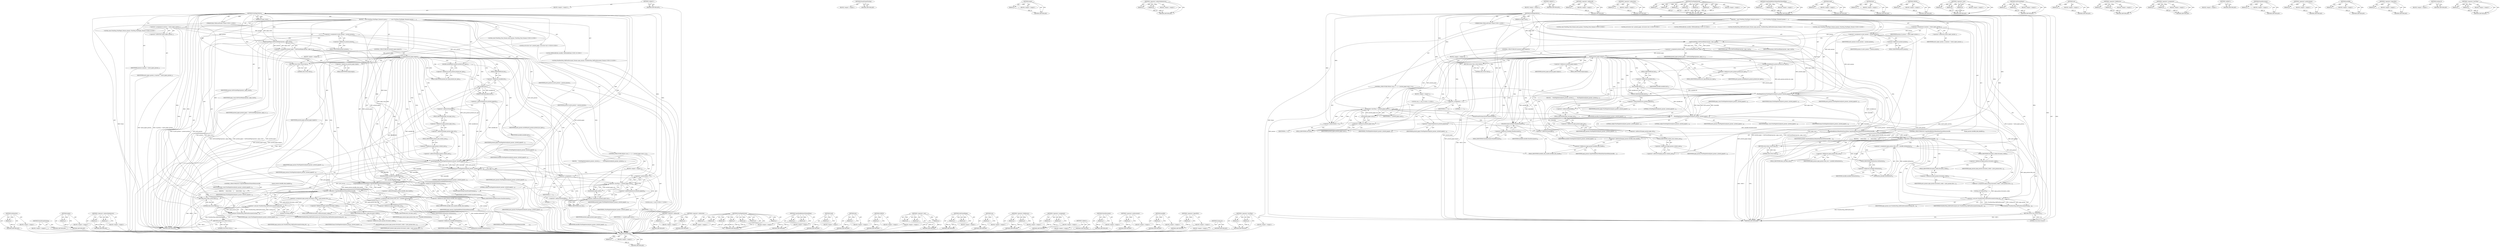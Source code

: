digraph "&lt;operator&gt;.lessThan" {
vulnerable_249 [label=<(METHOD,GetDataSize)>];
vulnerable_250 [label=<(PARAM,p1)>];
vulnerable_251 [label=<(BLOCK,&lt;empty&gt;,&lt;empty&gt;)>];
vulnerable_252 [label=<(METHOD_RETURN,ANY)>];
vulnerable_233 [label=<(METHOD,FinishFramePrinting)>];
vulnerable_234 [label=<(BLOCK,&lt;empty&gt;,&lt;empty&gt;)>];
vulnerable_235 [label=<(METHOD_RETURN,ANY)>];
vulnerable_185 [label=<(METHOD,empty)>];
vulnerable_186 [label=<(PARAM,p1)>];
vulnerable_187 [label=<(BLOCK,&lt;empty&gt;,&lt;empty&gt;)>];
vulnerable_188 [label=<(METHOD_RETURN,ANY)>];
vulnerable_211 [label=<(METHOD,&lt;operator&gt;.indirectIndexAccess)>];
vulnerable_212 [label=<(PARAM,p1)>];
vulnerable_213 [label=<(PARAM,p2)>];
vulnerable_214 [label=<(BLOCK,&lt;empty&gt;,&lt;empty&gt;)>];
vulnerable_215 [label=<(METHOD_RETURN,ANY)>];
vulnerable_6 [label=<(METHOD,&lt;global&gt;)<SUB>1</SUB>>];
vulnerable_7 [label=<(BLOCK,&lt;empty&gt;,&lt;empty&gt;)<SUB>1</SUB>>];
vulnerable_8 [label=<(METHOD,PrintPagesNative)<SUB>1</SUB>>];
vulnerable_9 [label="<(PARAM,blink::WebLocalFrame* frame)<SUB>1</SUB>>"];
vulnerable_10 [label=<(PARAM,int page_count)<SUB>2</SUB>>];
vulnerable_11 [label=<(BLOCK,{
  const PrintMsg_PrintPages_Params&amp; params = ...,{
  const PrintMsg_PrintPages_Params&amp; params = ...)<SUB>2</SUB>>];
vulnerable_12 [label="<(LOCAL,const PrintMsg_PrintPages_Params params: PrintMsg_PrintPages_Params)<SUB>3</SUB>>"];
vulnerable_13 [label=<(&lt;operator&gt;.assignment,&amp; params = *print_pages_params_)<SUB>3</SUB>>];
vulnerable_14 [label=<(IDENTIFIER,params,&amp; params = *print_pages_params_)<SUB>3</SUB>>];
vulnerable_15 [label=<(&lt;operator&gt;.indirection,*print_pages_params_)<SUB>3</SUB>>];
vulnerable_16 [label=<(IDENTIFIER,print_pages_params_,&amp; params = *print_pages_params_)<SUB>3</SUB>>];
vulnerable_17 [label="<(LOCAL,const PrintMsg_Print_Params print_params: PrintMsg_Print_Params)<SUB>4</SUB>>"];
vulnerable_18 [label=<(&lt;operator&gt;.assignment,&amp; print_params = params.params)<SUB>4</SUB>>];
vulnerable_19 [label=<(IDENTIFIER,print_params,&amp; print_params = params.params)<SUB>4</SUB>>];
vulnerable_20 [label=<(&lt;operator&gt;.fieldAccess,params.params)<SUB>4</SUB>>];
vulnerable_21 [label=<(IDENTIFIER,params,&amp; print_params = params.params)<SUB>4</SUB>>];
vulnerable_22 [label=<(FIELD_IDENTIFIER,params,params)<SUB>4</SUB>>];
vulnerable_23 [label="<(LOCAL,std.vector&lt;int&gt; printed_pages: std.vector&lt;int&gt;)<SUB>6</SUB>>"];
vulnerable_24 [label=<(&lt;operator&gt;.assignment,printed_pages = GetPrintedPages(params, page_co...)<SUB>6</SUB>>];
vulnerable_25 [label=<(IDENTIFIER,printed_pages,printed_pages = GetPrintedPages(params, page_co...)<SUB>6</SUB>>];
vulnerable_26 [label=<(GetPrintedPages,GetPrintedPages(params, page_count))<SUB>6</SUB>>];
vulnerable_27 [label=<(IDENTIFIER,params,GetPrintedPages(params, page_count))<SUB>6</SUB>>];
vulnerable_28 [label=<(IDENTIFIER,page_count,GetPrintedPages(params, page_count))<SUB>6</SUB>>];
vulnerable_29 [label=<(CONTROL_STRUCTURE,IF,if (printed_pages.empty()))<SUB>7</SUB>>];
vulnerable_30 [label=<(empty,printed_pages.empty())<SUB>7</SUB>>];
vulnerable_31 [label=<(&lt;operator&gt;.fieldAccess,printed_pages.empty)<SUB>7</SUB>>];
vulnerable_32 [label=<(IDENTIFIER,printed_pages,printed_pages.empty())<SUB>7</SUB>>];
vulnerable_33 [label=<(FIELD_IDENTIFIER,empty,empty)<SUB>7</SUB>>];
vulnerable_34 [label=<(BLOCK,&lt;empty&gt;,&lt;empty&gt;)<SUB>8</SUB>>];
vulnerable_35 [label=<(RETURN,return false;,return false;)<SUB>8</SUB>>];
vulnerable_36 [label=<(LITERAL,false,return false;)<SUB>8</SUB>>];
vulnerable_37 [label="<(LOCAL,PdfMetafileSkia metafile: PdfMetafileSkia)<SUB>10</SUB>>"];
vulnerable_38 [label=<(metafile,metafile(print_params.printed_doc_type))<SUB>10</SUB>>];
vulnerable_39 [label=<(&lt;operator&gt;.fieldAccess,print_params.printed_doc_type)<SUB>10</SUB>>];
vulnerable_40 [label=<(IDENTIFIER,print_params,metafile(print_params.printed_doc_type))<SUB>10</SUB>>];
vulnerable_41 [label=<(FIELD_IDENTIFIER,printed_doc_type,printed_doc_type)<SUB>10</SUB>>];
vulnerable_42 [label=<(CHECK,CHECK(metafile.Init()))<SUB>11</SUB>>];
vulnerable_43 [label=<(Init,metafile.Init())<SUB>11</SUB>>];
vulnerable_44 [label=<(&lt;operator&gt;.fieldAccess,metafile.Init)<SUB>11</SUB>>];
vulnerable_45 [label=<(IDENTIFIER,metafile,metafile.Init())<SUB>11</SUB>>];
vulnerable_46 [label=<(FIELD_IDENTIFIER,Init,Init)<SUB>11</SUB>>];
vulnerable_47 [label="<(LOCAL,PrintHostMsg_DidPrintDocument_Params page_params: PrintHostMsg_DidPrintDocument_Params)<SUB>13</SUB>>"];
vulnerable_48 [label=<(PrintPageInternal,PrintPageInternal(print_params, printed_pages[0...)<SUB>14</SUB>>];
vulnerable_49 [label=<(IDENTIFIER,print_params,PrintPageInternal(print_params, printed_pages[0...)<SUB>14</SUB>>];
vulnerable_50 [label=<(&lt;operator&gt;.indirectIndexAccess,printed_pages[0])<SUB>14</SUB>>];
vulnerable_51 [label=<(IDENTIFIER,printed_pages,PrintPageInternal(print_params, printed_pages[0...)<SUB>14</SUB>>];
vulnerable_52 [label=<(LITERAL,0,PrintPageInternal(print_params, printed_pages[0...)<SUB>14</SUB>>];
vulnerable_53 [label=<(IDENTIFIER,page_count,PrintPageInternal(print_params, printed_pages[0...)<SUB>14</SUB>>];
vulnerable_54 [label=<(IDENTIFIER,frame,PrintPageInternal(print_params, printed_pages[0...)<SUB>14</SUB>>];
vulnerable_55 [label=<(&lt;operator&gt;.addressOf,&amp;metafile)<SUB>15</SUB>>];
vulnerable_56 [label=<(IDENTIFIER,metafile,PrintPageInternal(print_params, printed_pages[0...)<SUB>15</SUB>>];
vulnerable_57 [label=<(&lt;operator&gt;.addressOf,&amp;page_params.page_size)<SUB>15</SUB>>];
vulnerable_58 [label=<(&lt;operator&gt;.fieldAccess,page_params.page_size)<SUB>15</SUB>>];
vulnerable_59 [label=<(IDENTIFIER,page_params,PrintPageInternal(print_params, printed_pages[0...)<SUB>15</SUB>>];
vulnerable_60 [label=<(FIELD_IDENTIFIER,page_size,page_size)<SUB>15</SUB>>];
vulnerable_61 [label=<(&lt;operator&gt;.addressOf,&amp;page_params.content_area)<SUB>16</SUB>>];
vulnerable_62 [label=<(&lt;operator&gt;.fieldAccess,page_params.content_area)<SUB>16</SUB>>];
vulnerable_63 [label=<(IDENTIFIER,page_params,PrintPageInternal(print_params, printed_pages[0...)<SUB>16</SUB>>];
vulnerable_64 [label=<(FIELD_IDENTIFIER,content_area,content_area)<SUB>16</SUB>>];
vulnerable_65 [label=<(CONTROL_STRUCTURE,FOR,for (size_t i = 1;i &lt; printed_pages.size();++i))<SUB>17</SUB>>];
vulnerable_66 [label=<(BLOCK,&lt;empty&gt;,&lt;empty&gt;)<SUB>17</SUB>>];
vulnerable_67 [label="<(LOCAL,size_t i: size_t)<SUB>17</SUB>>"];
vulnerable_68 [label=<(&lt;operator&gt;.assignment,i = 1)<SUB>17</SUB>>];
vulnerable_69 [label=<(IDENTIFIER,i,i = 1)<SUB>17</SUB>>];
vulnerable_70 [label=<(LITERAL,1,i = 1)<SUB>17</SUB>>];
vulnerable_71 [label=<(&lt;operator&gt;.lessThan,i &lt; printed_pages.size())<SUB>17</SUB>>];
vulnerable_72 [label=<(IDENTIFIER,i,i &lt; printed_pages.size())<SUB>17</SUB>>];
vulnerable_73 [label=<(size,printed_pages.size())<SUB>17</SUB>>];
vulnerable_74 [label=<(&lt;operator&gt;.fieldAccess,printed_pages.size)<SUB>17</SUB>>];
vulnerable_75 [label=<(IDENTIFIER,printed_pages,printed_pages.size())<SUB>17</SUB>>];
vulnerable_76 [label=<(FIELD_IDENTIFIER,size,size)<SUB>17</SUB>>];
vulnerable_77 [label=<(&lt;operator&gt;.preIncrement,++i)<SUB>17</SUB>>];
vulnerable_78 [label=<(IDENTIFIER,i,++i)<SUB>17</SUB>>];
vulnerable_79 [label=<(BLOCK,{
    PrintPageInternal(print_params, printed_p...,{
    PrintPageInternal(print_params, printed_p...)<SUB>17</SUB>>];
vulnerable_80 [label=<(PrintPageInternal,PrintPageInternal(print_params, printed_pages[i...)<SUB>18</SUB>>];
vulnerable_81 [label=<(IDENTIFIER,print_params,PrintPageInternal(print_params, printed_pages[i...)<SUB>18</SUB>>];
vulnerable_82 [label=<(&lt;operator&gt;.indirectIndexAccess,printed_pages[i])<SUB>18</SUB>>];
vulnerable_83 [label=<(IDENTIFIER,printed_pages,PrintPageInternal(print_params, printed_pages[i...)<SUB>18</SUB>>];
vulnerable_84 [label=<(IDENTIFIER,i,PrintPageInternal(print_params, printed_pages[i...)<SUB>18</SUB>>];
vulnerable_85 [label=<(IDENTIFIER,page_count,PrintPageInternal(print_params, printed_pages[i...)<SUB>18</SUB>>];
vulnerable_86 [label=<(IDENTIFIER,frame,PrintPageInternal(print_params, printed_pages[i...)<SUB>18</SUB>>];
vulnerable_87 [label=<(&lt;operator&gt;.addressOf,&amp;metafile)<SUB>19</SUB>>];
vulnerable_88 [label=<(IDENTIFIER,metafile,PrintPageInternal(print_params, printed_pages[i...)<SUB>19</SUB>>];
vulnerable_89 [label=<(LITERAL,nullptr,PrintPageInternal(print_params, printed_pages[i...)<SUB>19</SUB>>];
vulnerable_90 [label=<(LITERAL,nullptr,PrintPageInternal(print_params, printed_pages[i...)<SUB>19</SUB>>];
vulnerable_91 [label=<(FinishFramePrinting,FinishFramePrinting())<SUB>22</SUB>>];
vulnerable_92 [label=<(FinishDocument,metafile.FinishDocument())<SUB>24</SUB>>];
vulnerable_93 [label=<(&lt;operator&gt;.fieldAccess,metafile.FinishDocument)<SUB>24</SUB>>];
vulnerable_94 [label=<(IDENTIFIER,metafile,metafile.FinishDocument())<SUB>24</SUB>>];
vulnerable_95 [label=<(FIELD_IDENTIFIER,FinishDocument,FinishDocument)<SUB>24</SUB>>];
vulnerable_96 [label=<(CONTROL_STRUCTURE,IF,if (!CopyMetafileDataToSharedMem(metafile,
                                   &amp;page_params.metafile_data_handle)))<SUB>26</SUB>>];
vulnerable_97 [label=<(&lt;operator&gt;.logicalNot,!CopyMetafileDataToSharedMem(metafile,
        ...)<SUB>26</SUB>>];
vulnerable_98 [label=<(CopyMetafileDataToSharedMem,CopyMetafileDataToSharedMem(metafile,
         ...)<SUB>26</SUB>>];
vulnerable_99 [label=<(IDENTIFIER,metafile,CopyMetafileDataToSharedMem(metafile,
         ...)<SUB>26</SUB>>];
vulnerable_100 [label=<(&lt;operator&gt;.addressOf,&amp;page_params.metafile_data_handle)<SUB>27</SUB>>];
vulnerable_101 [label=<(&lt;operator&gt;.fieldAccess,page_params.metafile_data_handle)<SUB>27</SUB>>];
vulnerable_102 [label=<(IDENTIFIER,page_params,CopyMetafileDataToSharedMem(metafile,
         ...)<SUB>27</SUB>>];
vulnerable_103 [label=<(FIELD_IDENTIFIER,metafile_data_handle,metafile_data_handle)<SUB>27</SUB>>];
vulnerable_104 [label=<(BLOCK,{
     return false;
   },{
     return false;
   })<SUB>27</SUB>>];
vulnerable_105 [label=<(RETURN,return false;,return false;)<SUB>28</SUB>>];
vulnerable_106 [label=<(LITERAL,false,return false;)<SUB>28</SUB>>];
vulnerable_107 [label=<(&lt;operator&gt;.assignment,page_params.data_size = metafile.GetDataSize())<SUB>31</SUB>>];
vulnerable_108 [label=<(&lt;operator&gt;.fieldAccess,page_params.data_size)<SUB>31</SUB>>];
vulnerable_109 [label=<(IDENTIFIER,page_params,page_params.data_size = metafile.GetDataSize())<SUB>31</SUB>>];
vulnerable_110 [label=<(FIELD_IDENTIFIER,data_size,data_size)<SUB>31</SUB>>];
vulnerable_111 [label=<(GetDataSize,metafile.GetDataSize())<SUB>31</SUB>>];
vulnerable_112 [label=<(&lt;operator&gt;.fieldAccess,metafile.GetDataSize)<SUB>31</SUB>>];
vulnerable_113 [label=<(IDENTIFIER,metafile,metafile.GetDataSize())<SUB>31</SUB>>];
vulnerable_114 [label=<(FIELD_IDENTIFIER,GetDataSize,GetDataSize)<SUB>31</SUB>>];
vulnerable_115 [label=<(&lt;operator&gt;.assignment,page_params.document_cookie = print_params.docu...)<SUB>32</SUB>>];
vulnerable_116 [label=<(&lt;operator&gt;.fieldAccess,page_params.document_cookie)<SUB>32</SUB>>];
vulnerable_117 [label=<(IDENTIFIER,page_params,page_params.document_cookie = print_params.docu...)<SUB>32</SUB>>];
vulnerable_118 [label=<(FIELD_IDENTIFIER,document_cookie,document_cookie)<SUB>32</SUB>>];
vulnerable_119 [label=<(&lt;operator&gt;.fieldAccess,print_params.document_cookie)<SUB>32</SUB>>];
vulnerable_120 [label=<(IDENTIFIER,print_params,page_params.document_cookie = print_params.docu...)<SUB>32</SUB>>];
vulnerable_121 [label=<(FIELD_IDENTIFIER,document_cookie,document_cookie)<SUB>32</SUB>>];
vulnerable_122 [label=<(Send,Send(new PrintHostMsg_DidPrintDocument(routing_...)<SUB>36</SUB>>];
vulnerable_123 [label=<(&lt;operator&gt;.new,new PrintHostMsg_DidPrintDocument(routing_id(),...)<SUB>36</SUB>>];
vulnerable_124 [label=<(IDENTIFIER,PrintHostMsg_DidPrintDocument,new PrintHostMsg_DidPrintDocument(routing_id(),...)<SUB>36</SUB>>];
vulnerable_125 [label=<(routing_id,routing_id())<SUB>36</SUB>>];
vulnerable_126 [label=<(IDENTIFIER,page_params,new PrintHostMsg_DidPrintDocument(routing_id(),...)<SUB>36</SUB>>];
vulnerable_127 [label=<(RETURN,return true;,return true;)<SUB>37</SUB>>];
vulnerable_128 [label=<(LITERAL,true,return true;)<SUB>37</SUB>>];
vulnerable_129 [label=<(METHOD_RETURN,bool)<SUB>1</SUB>>];
vulnerable_131 [label=<(METHOD_RETURN,ANY)<SUB>1</SUB>>];
vulnerable_216 [label=<(METHOD,&lt;operator&gt;.addressOf)>];
vulnerable_217 [label=<(PARAM,p1)>];
vulnerable_218 [label=<(BLOCK,&lt;empty&gt;,&lt;empty&gt;)>];
vulnerable_219 [label=<(METHOD_RETURN,ANY)>];
vulnerable_171 [label=<(METHOD,&lt;operator&gt;.indirection)>];
vulnerable_172 [label=<(PARAM,p1)>];
vulnerable_173 [label=<(BLOCK,&lt;empty&gt;,&lt;empty&gt;)>];
vulnerable_174 [label=<(METHOD_RETURN,ANY)>];
vulnerable_201 [label=<(METHOD,PrintPageInternal)>];
vulnerable_202 [label=<(PARAM,p1)>];
vulnerable_203 [label=<(PARAM,p2)>];
vulnerable_204 [label=<(PARAM,p3)>];
vulnerable_205 [label=<(PARAM,p4)>];
vulnerable_206 [label=<(PARAM,p5)>];
vulnerable_207 [label=<(PARAM,p6)>];
vulnerable_208 [label=<(PARAM,p7)>];
vulnerable_209 [label=<(BLOCK,&lt;empty&gt;,&lt;empty&gt;)>];
vulnerable_210 [label=<(METHOD_RETURN,ANY)>];
vulnerable_244 [label=<(METHOD,CopyMetafileDataToSharedMem)>];
vulnerable_245 [label=<(PARAM,p1)>];
vulnerable_246 [label=<(PARAM,p2)>];
vulnerable_247 [label=<(BLOCK,&lt;empty&gt;,&lt;empty&gt;)>];
vulnerable_248 [label=<(METHOD_RETURN,ANY)>];
vulnerable_253 [label=<(METHOD,Send)>];
vulnerable_254 [label=<(PARAM,p1)>];
vulnerable_255 [label=<(BLOCK,&lt;empty&gt;,&lt;empty&gt;)>];
vulnerable_256 [label=<(METHOD_RETURN,ANY)>];
vulnerable_197 [label=<(METHOD,Init)>];
vulnerable_198 [label=<(PARAM,p1)>];
vulnerable_199 [label=<(BLOCK,&lt;empty&gt;,&lt;empty&gt;)>];
vulnerable_200 [label=<(METHOD_RETURN,ANY)>];
vulnerable_193 [label=<(METHOD,CHECK)>];
vulnerable_194 [label=<(PARAM,p1)>];
vulnerable_195 [label=<(BLOCK,&lt;empty&gt;,&lt;empty&gt;)>];
vulnerable_196 [label=<(METHOD_RETURN,ANY)>];
vulnerable_257 [label=<(METHOD,&lt;operator&gt;.new)>];
vulnerable_258 [label=<(PARAM,p1)>];
vulnerable_259 [label=<(PARAM,p2)>];
vulnerable_260 [label=<(PARAM,p3)>];
vulnerable_261 [label=<(BLOCK,&lt;empty&gt;,&lt;empty&gt;)>];
vulnerable_262 [label=<(METHOD_RETURN,ANY)>];
vulnerable_180 [label=<(METHOD,GetPrintedPages)>];
vulnerable_181 [label=<(PARAM,p1)>];
vulnerable_182 [label=<(PARAM,p2)>];
vulnerable_183 [label=<(BLOCK,&lt;empty&gt;,&lt;empty&gt;)>];
vulnerable_184 [label=<(METHOD_RETURN,ANY)>];
vulnerable_225 [label=<(METHOD,size)>];
vulnerable_226 [label=<(PARAM,p1)>];
vulnerable_227 [label=<(BLOCK,&lt;empty&gt;,&lt;empty&gt;)>];
vulnerable_228 [label=<(METHOD_RETURN,ANY)>];
vulnerable_175 [label=<(METHOD,&lt;operator&gt;.fieldAccess)>];
vulnerable_176 [label=<(PARAM,p1)>];
vulnerable_177 [label=<(PARAM,p2)>];
vulnerable_178 [label=<(BLOCK,&lt;empty&gt;,&lt;empty&gt;)>];
vulnerable_179 [label=<(METHOD_RETURN,ANY)>];
vulnerable_166 [label=<(METHOD,&lt;operator&gt;.assignment)>];
vulnerable_167 [label=<(PARAM,p1)>];
vulnerable_168 [label=<(PARAM,p2)>];
vulnerable_169 [label=<(BLOCK,&lt;empty&gt;,&lt;empty&gt;)>];
vulnerable_170 [label=<(METHOD_RETURN,ANY)>];
vulnerable_160 [label=<(METHOD,&lt;global&gt;)<SUB>1</SUB>>];
vulnerable_161 [label=<(BLOCK,&lt;empty&gt;,&lt;empty&gt;)>];
vulnerable_162 [label=<(METHOD_RETURN,ANY)>];
vulnerable_236 [label=<(METHOD,FinishDocument)>];
vulnerable_237 [label=<(PARAM,p1)>];
vulnerable_238 [label=<(BLOCK,&lt;empty&gt;,&lt;empty&gt;)>];
vulnerable_239 [label=<(METHOD_RETURN,ANY)>];
vulnerable_229 [label=<(METHOD,&lt;operator&gt;.preIncrement)>];
vulnerable_230 [label=<(PARAM,p1)>];
vulnerable_231 [label=<(BLOCK,&lt;empty&gt;,&lt;empty&gt;)>];
vulnerable_232 [label=<(METHOD_RETURN,ANY)>];
vulnerable_189 [label=<(METHOD,metafile)>];
vulnerable_190 [label=<(PARAM,p1)>];
vulnerable_191 [label=<(BLOCK,&lt;empty&gt;,&lt;empty&gt;)>];
vulnerable_192 [label=<(METHOD_RETURN,ANY)>];
vulnerable_240 [label=<(METHOD,&lt;operator&gt;.logicalNot)>];
vulnerable_241 [label=<(PARAM,p1)>];
vulnerable_242 [label=<(BLOCK,&lt;empty&gt;,&lt;empty&gt;)>];
vulnerable_243 [label=<(METHOD_RETURN,ANY)>];
vulnerable_263 [label=<(METHOD,routing_id)>];
vulnerable_264 [label=<(BLOCK,&lt;empty&gt;,&lt;empty&gt;)>];
vulnerable_265 [label=<(METHOD_RETURN,ANY)>];
vulnerable_220 [label=<(METHOD,&lt;operator&gt;.lessThan)>];
vulnerable_221 [label=<(PARAM,p1)>];
vulnerable_222 [label=<(PARAM,p2)>];
vulnerable_223 [label=<(BLOCK,&lt;empty&gt;,&lt;empty&gt;)>];
vulnerable_224 [label=<(METHOD_RETURN,ANY)>];
fixed_249 [label=<(METHOD,GetDataSize)>];
fixed_250 [label=<(PARAM,p1)>];
fixed_251 [label=<(BLOCK,&lt;empty&gt;,&lt;empty&gt;)>];
fixed_252 [label=<(METHOD_RETURN,ANY)>];
fixed_233 [label=<(METHOD,FinishFramePrinting)>];
fixed_234 [label=<(BLOCK,&lt;empty&gt;,&lt;empty&gt;)>];
fixed_235 [label=<(METHOD_RETURN,ANY)>];
fixed_185 [label=<(METHOD,empty)>];
fixed_186 [label=<(PARAM,p1)>];
fixed_187 [label=<(BLOCK,&lt;empty&gt;,&lt;empty&gt;)>];
fixed_188 [label=<(METHOD_RETURN,ANY)>];
fixed_211 [label=<(METHOD,&lt;operator&gt;.indirectIndexAccess)>];
fixed_212 [label=<(PARAM,p1)>];
fixed_213 [label=<(PARAM,p2)>];
fixed_214 [label=<(BLOCK,&lt;empty&gt;,&lt;empty&gt;)>];
fixed_215 [label=<(METHOD_RETURN,ANY)>];
fixed_6 [label=<(METHOD,&lt;global&gt;)<SUB>1</SUB>>];
fixed_7 [label=<(BLOCK,&lt;empty&gt;,&lt;empty&gt;)<SUB>1</SUB>>];
fixed_8 [label=<(METHOD,PrintPagesNative)<SUB>1</SUB>>];
fixed_9 [label="<(PARAM,blink::WebLocalFrame* frame)<SUB>1</SUB>>"];
fixed_10 [label=<(PARAM,int page_count)<SUB>2</SUB>>];
fixed_11 [label=<(BLOCK,{
  const PrintMsg_PrintPages_Params&amp; params = ...,{
  const PrintMsg_PrintPages_Params&amp; params = ...)<SUB>2</SUB>>];
fixed_12 [label="<(LOCAL,const PrintMsg_PrintPages_Params params: PrintMsg_PrintPages_Params)<SUB>3</SUB>>"];
fixed_13 [label=<(&lt;operator&gt;.assignment,&amp; params = *print_pages_params_)<SUB>3</SUB>>];
fixed_14 [label=<(IDENTIFIER,params,&amp; params = *print_pages_params_)<SUB>3</SUB>>];
fixed_15 [label=<(&lt;operator&gt;.indirection,*print_pages_params_)<SUB>3</SUB>>];
fixed_16 [label=<(IDENTIFIER,print_pages_params_,&amp; params = *print_pages_params_)<SUB>3</SUB>>];
fixed_17 [label="<(LOCAL,const PrintMsg_Print_Params print_params: PrintMsg_Print_Params)<SUB>4</SUB>>"];
fixed_18 [label=<(&lt;operator&gt;.assignment,&amp; print_params = params.params)<SUB>4</SUB>>];
fixed_19 [label=<(IDENTIFIER,print_params,&amp; print_params = params.params)<SUB>4</SUB>>];
fixed_20 [label=<(&lt;operator&gt;.fieldAccess,params.params)<SUB>4</SUB>>];
fixed_21 [label=<(IDENTIFIER,params,&amp; print_params = params.params)<SUB>4</SUB>>];
fixed_22 [label=<(FIELD_IDENTIFIER,params,params)<SUB>4</SUB>>];
fixed_23 [label="<(LOCAL,std.vector&lt;int&gt; printed_pages: std.vector&lt;int&gt;)<SUB>6</SUB>>"];
fixed_24 [label=<(&lt;operator&gt;.assignment,printed_pages = GetPrintedPages(params, page_co...)<SUB>6</SUB>>];
fixed_25 [label=<(IDENTIFIER,printed_pages,printed_pages = GetPrintedPages(params, page_co...)<SUB>6</SUB>>];
fixed_26 [label=<(GetPrintedPages,GetPrintedPages(params, page_count))<SUB>6</SUB>>];
fixed_27 [label=<(IDENTIFIER,params,GetPrintedPages(params, page_count))<SUB>6</SUB>>];
fixed_28 [label=<(IDENTIFIER,page_count,GetPrintedPages(params, page_count))<SUB>6</SUB>>];
fixed_29 [label=<(CONTROL_STRUCTURE,IF,if (printed_pages.empty()))<SUB>7</SUB>>];
fixed_30 [label=<(empty,printed_pages.empty())<SUB>7</SUB>>];
fixed_31 [label=<(&lt;operator&gt;.fieldAccess,printed_pages.empty)<SUB>7</SUB>>];
fixed_32 [label=<(IDENTIFIER,printed_pages,printed_pages.empty())<SUB>7</SUB>>];
fixed_33 [label=<(FIELD_IDENTIFIER,empty,empty)<SUB>7</SUB>>];
fixed_34 [label=<(BLOCK,&lt;empty&gt;,&lt;empty&gt;)<SUB>8</SUB>>];
fixed_35 [label=<(RETURN,return false;,return false;)<SUB>8</SUB>>];
fixed_36 [label=<(LITERAL,false,return false;)<SUB>8</SUB>>];
fixed_37 [label="<(LOCAL,PdfMetafileSkia metafile: PdfMetafileSkia)<SUB>10</SUB>>"];
fixed_38 [label=<(metafile,metafile(print_params.printed_doc_type))<SUB>10</SUB>>];
fixed_39 [label=<(&lt;operator&gt;.fieldAccess,print_params.printed_doc_type)<SUB>10</SUB>>];
fixed_40 [label=<(IDENTIFIER,print_params,metafile(print_params.printed_doc_type))<SUB>10</SUB>>];
fixed_41 [label=<(FIELD_IDENTIFIER,printed_doc_type,printed_doc_type)<SUB>10</SUB>>];
fixed_42 [label=<(CHECK,CHECK(metafile.Init()))<SUB>11</SUB>>];
fixed_43 [label=<(Init,metafile.Init())<SUB>11</SUB>>];
fixed_44 [label=<(&lt;operator&gt;.fieldAccess,metafile.Init)<SUB>11</SUB>>];
fixed_45 [label=<(IDENTIFIER,metafile,metafile.Init())<SUB>11</SUB>>];
fixed_46 [label=<(FIELD_IDENTIFIER,Init,Init)<SUB>11</SUB>>];
fixed_47 [label="<(LOCAL,PrintHostMsg_DidPrintDocument_Params page_params: PrintHostMsg_DidPrintDocument_Params)<SUB>13</SUB>>"];
fixed_48 [label=<(PrintPageInternal,PrintPageInternal(print_params, printed_pages[0...)<SUB>14</SUB>>];
fixed_49 [label=<(IDENTIFIER,print_params,PrintPageInternal(print_params, printed_pages[0...)<SUB>14</SUB>>];
fixed_50 [label=<(&lt;operator&gt;.indirectIndexAccess,printed_pages[0])<SUB>14</SUB>>];
fixed_51 [label=<(IDENTIFIER,printed_pages,PrintPageInternal(print_params, printed_pages[0...)<SUB>14</SUB>>];
fixed_52 [label=<(LITERAL,0,PrintPageInternal(print_params, printed_pages[0...)<SUB>14</SUB>>];
fixed_53 [label=<(IDENTIFIER,page_count,PrintPageInternal(print_params, printed_pages[0...)<SUB>14</SUB>>];
fixed_54 [label=<(IDENTIFIER,frame,PrintPageInternal(print_params, printed_pages[0...)<SUB>14</SUB>>];
fixed_55 [label=<(&lt;operator&gt;.addressOf,&amp;metafile)<SUB>15</SUB>>];
fixed_56 [label=<(IDENTIFIER,metafile,PrintPageInternal(print_params, printed_pages[0...)<SUB>15</SUB>>];
fixed_57 [label=<(&lt;operator&gt;.addressOf,&amp;page_params.page_size)<SUB>15</SUB>>];
fixed_58 [label=<(&lt;operator&gt;.fieldAccess,page_params.page_size)<SUB>15</SUB>>];
fixed_59 [label=<(IDENTIFIER,page_params,PrintPageInternal(print_params, printed_pages[0...)<SUB>15</SUB>>];
fixed_60 [label=<(FIELD_IDENTIFIER,page_size,page_size)<SUB>15</SUB>>];
fixed_61 [label=<(&lt;operator&gt;.addressOf,&amp;page_params.content_area)<SUB>16</SUB>>];
fixed_62 [label=<(&lt;operator&gt;.fieldAccess,page_params.content_area)<SUB>16</SUB>>];
fixed_63 [label=<(IDENTIFIER,page_params,PrintPageInternal(print_params, printed_pages[0...)<SUB>16</SUB>>];
fixed_64 [label=<(FIELD_IDENTIFIER,content_area,content_area)<SUB>16</SUB>>];
fixed_65 [label=<(CONTROL_STRUCTURE,FOR,for (size_t i = 1;i &lt; printed_pages.size();++i))<SUB>17</SUB>>];
fixed_66 [label=<(BLOCK,&lt;empty&gt;,&lt;empty&gt;)<SUB>17</SUB>>];
fixed_67 [label="<(LOCAL,size_t i: size_t)<SUB>17</SUB>>"];
fixed_68 [label=<(&lt;operator&gt;.assignment,i = 1)<SUB>17</SUB>>];
fixed_69 [label=<(IDENTIFIER,i,i = 1)<SUB>17</SUB>>];
fixed_70 [label=<(LITERAL,1,i = 1)<SUB>17</SUB>>];
fixed_71 [label=<(&lt;operator&gt;.lessThan,i &lt; printed_pages.size())<SUB>17</SUB>>];
fixed_72 [label=<(IDENTIFIER,i,i &lt; printed_pages.size())<SUB>17</SUB>>];
fixed_73 [label=<(size,printed_pages.size())<SUB>17</SUB>>];
fixed_74 [label=<(&lt;operator&gt;.fieldAccess,printed_pages.size)<SUB>17</SUB>>];
fixed_75 [label=<(IDENTIFIER,printed_pages,printed_pages.size())<SUB>17</SUB>>];
fixed_76 [label=<(FIELD_IDENTIFIER,size,size)<SUB>17</SUB>>];
fixed_77 [label=<(&lt;operator&gt;.preIncrement,++i)<SUB>17</SUB>>];
fixed_78 [label=<(IDENTIFIER,i,++i)<SUB>17</SUB>>];
fixed_79 [label=<(BLOCK,{
    PrintPageInternal(print_params, printed_p...,{
    PrintPageInternal(print_params, printed_p...)<SUB>17</SUB>>];
fixed_80 [label=<(PrintPageInternal,PrintPageInternal(print_params, printed_pages[i...)<SUB>18</SUB>>];
fixed_81 [label=<(IDENTIFIER,print_params,PrintPageInternal(print_params, printed_pages[i...)<SUB>18</SUB>>];
fixed_82 [label=<(&lt;operator&gt;.indirectIndexAccess,printed_pages[i])<SUB>18</SUB>>];
fixed_83 [label=<(IDENTIFIER,printed_pages,PrintPageInternal(print_params, printed_pages[i...)<SUB>18</SUB>>];
fixed_84 [label=<(IDENTIFIER,i,PrintPageInternal(print_params, printed_pages[i...)<SUB>18</SUB>>];
fixed_85 [label=<(IDENTIFIER,page_count,PrintPageInternal(print_params, printed_pages[i...)<SUB>18</SUB>>];
fixed_86 [label=<(IDENTIFIER,frame,PrintPageInternal(print_params, printed_pages[i...)<SUB>18</SUB>>];
fixed_87 [label=<(&lt;operator&gt;.addressOf,&amp;metafile)<SUB>19</SUB>>];
fixed_88 [label=<(IDENTIFIER,metafile,PrintPageInternal(print_params, printed_pages[i...)<SUB>19</SUB>>];
fixed_89 [label=<(LITERAL,nullptr,PrintPageInternal(print_params, printed_pages[i...)<SUB>19</SUB>>];
fixed_90 [label=<(LITERAL,nullptr,PrintPageInternal(print_params, printed_pages[i...)<SUB>19</SUB>>];
fixed_91 [label=<(FinishFramePrinting,FinishFramePrinting())<SUB>22</SUB>>];
fixed_92 [label=<(FinishDocument,metafile.FinishDocument())<SUB>24</SUB>>];
fixed_93 [label=<(&lt;operator&gt;.fieldAccess,metafile.FinishDocument)<SUB>24</SUB>>];
fixed_94 [label=<(IDENTIFIER,metafile,metafile.FinishDocument())<SUB>24</SUB>>];
fixed_95 [label=<(FIELD_IDENTIFIER,FinishDocument,FinishDocument)<SUB>24</SUB>>];
fixed_96 [label=<(CONTROL_STRUCTURE,IF,if (!CopyMetafileDataToReadOnlySharedMem(metafile,
                                           &amp;page_params.metafile_data_handle)))<SUB>26</SUB>>];
fixed_97 [label=<(&lt;operator&gt;.logicalNot,!CopyMetafileDataToReadOnlySharedMem(metafile,
...)<SUB>26</SUB>>];
fixed_98 [label=<(CopyMetafileDataToReadOnlySharedMem,CopyMetafileDataToReadOnlySharedMem(metafile,
 ...)<SUB>26</SUB>>];
fixed_99 [label=<(IDENTIFIER,metafile,CopyMetafileDataToReadOnlySharedMem(metafile,
 ...)<SUB>26</SUB>>];
fixed_100 [label=<(&lt;operator&gt;.addressOf,&amp;page_params.metafile_data_handle)<SUB>27</SUB>>];
fixed_101 [label=<(&lt;operator&gt;.fieldAccess,page_params.metafile_data_handle)<SUB>27</SUB>>];
fixed_102 [label=<(IDENTIFIER,page_params,CopyMetafileDataToReadOnlySharedMem(metafile,
 ...)<SUB>27</SUB>>];
fixed_103 [label=<(FIELD_IDENTIFIER,metafile_data_handle,metafile_data_handle)<SUB>27</SUB>>];
fixed_104 [label=<(BLOCK,{
     return false;
   },{
     return false;
   })<SUB>27</SUB>>];
fixed_105 [label=<(RETURN,return false;,return false;)<SUB>28</SUB>>];
fixed_106 [label=<(LITERAL,false,return false;)<SUB>28</SUB>>];
fixed_107 [label=<(&lt;operator&gt;.assignment,page_params.data_size = metafile.GetDataSize())<SUB>31</SUB>>];
fixed_108 [label=<(&lt;operator&gt;.fieldAccess,page_params.data_size)<SUB>31</SUB>>];
fixed_109 [label=<(IDENTIFIER,page_params,page_params.data_size = metafile.GetDataSize())<SUB>31</SUB>>];
fixed_110 [label=<(FIELD_IDENTIFIER,data_size,data_size)<SUB>31</SUB>>];
fixed_111 [label=<(GetDataSize,metafile.GetDataSize())<SUB>31</SUB>>];
fixed_112 [label=<(&lt;operator&gt;.fieldAccess,metafile.GetDataSize)<SUB>31</SUB>>];
fixed_113 [label=<(IDENTIFIER,metafile,metafile.GetDataSize())<SUB>31</SUB>>];
fixed_114 [label=<(FIELD_IDENTIFIER,GetDataSize,GetDataSize)<SUB>31</SUB>>];
fixed_115 [label=<(&lt;operator&gt;.assignment,page_params.document_cookie = print_params.docu...)<SUB>32</SUB>>];
fixed_116 [label=<(&lt;operator&gt;.fieldAccess,page_params.document_cookie)<SUB>32</SUB>>];
fixed_117 [label=<(IDENTIFIER,page_params,page_params.document_cookie = print_params.docu...)<SUB>32</SUB>>];
fixed_118 [label=<(FIELD_IDENTIFIER,document_cookie,document_cookie)<SUB>32</SUB>>];
fixed_119 [label=<(&lt;operator&gt;.fieldAccess,print_params.document_cookie)<SUB>32</SUB>>];
fixed_120 [label=<(IDENTIFIER,print_params,page_params.document_cookie = print_params.docu...)<SUB>32</SUB>>];
fixed_121 [label=<(FIELD_IDENTIFIER,document_cookie,document_cookie)<SUB>32</SUB>>];
fixed_122 [label=<(Send,Send(new PrintHostMsg_DidPrintDocument(routing_...)<SUB>36</SUB>>];
fixed_123 [label=<(&lt;operator&gt;.new,new PrintHostMsg_DidPrintDocument(routing_id(),...)<SUB>36</SUB>>];
fixed_124 [label=<(IDENTIFIER,PrintHostMsg_DidPrintDocument,new PrintHostMsg_DidPrintDocument(routing_id(),...)<SUB>36</SUB>>];
fixed_125 [label=<(routing_id,routing_id())<SUB>36</SUB>>];
fixed_126 [label=<(IDENTIFIER,page_params,new PrintHostMsg_DidPrintDocument(routing_id(),...)<SUB>36</SUB>>];
fixed_127 [label=<(RETURN,return true;,return true;)<SUB>37</SUB>>];
fixed_128 [label=<(LITERAL,true,return true;)<SUB>37</SUB>>];
fixed_129 [label=<(METHOD_RETURN,bool)<SUB>1</SUB>>];
fixed_131 [label=<(METHOD_RETURN,ANY)<SUB>1</SUB>>];
fixed_216 [label=<(METHOD,&lt;operator&gt;.addressOf)>];
fixed_217 [label=<(PARAM,p1)>];
fixed_218 [label=<(BLOCK,&lt;empty&gt;,&lt;empty&gt;)>];
fixed_219 [label=<(METHOD_RETURN,ANY)>];
fixed_171 [label=<(METHOD,&lt;operator&gt;.indirection)>];
fixed_172 [label=<(PARAM,p1)>];
fixed_173 [label=<(BLOCK,&lt;empty&gt;,&lt;empty&gt;)>];
fixed_174 [label=<(METHOD_RETURN,ANY)>];
fixed_201 [label=<(METHOD,PrintPageInternal)>];
fixed_202 [label=<(PARAM,p1)>];
fixed_203 [label=<(PARAM,p2)>];
fixed_204 [label=<(PARAM,p3)>];
fixed_205 [label=<(PARAM,p4)>];
fixed_206 [label=<(PARAM,p5)>];
fixed_207 [label=<(PARAM,p6)>];
fixed_208 [label=<(PARAM,p7)>];
fixed_209 [label=<(BLOCK,&lt;empty&gt;,&lt;empty&gt;)>];
fixed_210 [label=<(METHOD_RETURN,ANY)>];
fixed_244 [label=<(METHOD,CopyMetafileDataToReadOnlySharedMem)>];
fixed_245 [label=<(PARAM,p1)>];
fixed_246 [label=<(PARAM,p2)>];
fixed_247 [label=<(BLOCK,&lt;empty&gt;,&lt;empty&gt;)>];
fixed_248 [label=<(METHOD_RETURN,ANY)>];
fixed_253 [label=<(METHOD,Send)>];
fixed_254 [label=<(PARAM,p1)>];
fixed_255 [label=<(BLOCK,&lt;empty&gt;,&lt;empty&gt;)>];
fixed_256 [label=<(METHOD_RETURN,ANY)>];
fixed_197 [label=<(METHOD,Init)>];
fixed_198 [label=<(PARAM,p1)>];
fixed_199 [label=<(BLOCK,&lt;empty&gt;,&lt;empty&gt;)>];
fixed_200 [label=<(METHOD_RETURN,ANY)>];
fixed_193 [label=<(METHOD,CHECK)>];
fixed_194 [label=<(PARAM,p1)>];
fixed_195 [label=<(BLOCK,&lt;empty&gt;,&lt;empty&gt;)>];
fixed_196 [label=<(METHOD_RETURN,ANY)>];
fixed_257 [label=<(METHOD,&lt;operator&gt;.new)>];
fixed_258 [label=<(PARAM,p1)>];
fixed_259 [label=<(PARAM,p2)>];
fixed_260 [label=<(PARAM,p3)>];
fixed_261 [label=<(BLOCK,&lt;empty&gt;,&lt;empty&gt;)>];
fixed_262 [label=<(METHOD_RETURN,ANY)>];
fixed_180 [label=<(METHOD,GetPrintedPages)>];
fixed_181 [label=<(PARAM,p1)>];
fixed_182 [label=<(PARAM,p2)>];
fixed_183 [label=<(BLOCK,&lt;empty&gt;,&lt;empty&gt;)>];
fixed_184 [label=<(METHOD_RETURN,ANY)>];
fixed_225 [label=<(METHOD,size)>];
fixed_226 [label=<(PARAM,p1)>];
fixed_227 [label=<(BLOCK,&lt;empty&gt;,&lt;empty&gt;)>];
fixed_228 [label=<(METHOD_RETURN,ANY)>];
fixed_175 [label=<(METHOD,&lt;operator&gt;.fieldAccess)>];
fixed_176 [label=<(PARAM,p1)>];
fixed_177 [label=<(PARAM,p2)>];
fixed_178 [label=<(BLOCK,&lt;empty&gt;,&lt;empty&gt;)>];
fixed_179 [label=<(METHOD_RETURN,ANY)>];
fixed_166 [label=<(METHOD,&lt;operator&gt;.assignment)>];
fixed_167 [label=<(PARAM,p1)>];
fixed_168 [label=<(PARAM,p2)>];
fixed_169 [label=<(BLOCK,&lt;empty&gt;,&lt;empty&gt;)>];
fixed_170 [label=<(METHOD_RETURN,ANY)>];
fixed_160 [label=<(METHOD,&lt;global&gt;)<SUB>1</SUB>>];
fixed_161 [label=<(BLOCK,&lt;empty&gt;,&lt;empty&gt;)>];
fixed_162 [label=<(METHOD_RETURN,ANY)>];
fixed_236 [label=<(METHOD,FinishDocument)>];
fixed_237 [label=<(PARAM,p1)>];
fixed_238 [label=<(BLOCK,&lt;empty&gt;,&lt;empty&gt;)>];
fixed_239 [label=<(METHOD_RETURN,ANY)>];
fixed_229 [label=<(METHOD,&lt;operator&gt;.preIncrement)>];
fixed_230 [label=<(PARAM,p1)>];
fixed_231 [label=<(BLOCK,&lt;empty&gt;,&lt;empty&gt;)>];
fixed_232 [label=<(METHOD_RETURN,ANY)>];
fixed_189 [label=<(METHOD,metafile)>];
fixed_190 [label=<(PARAM,p1)>];
fixed_191 [label=<(BLOCK,&lt;empty&gt;,&lt;empty&gt;)>];
fixed_192 [label=<(METHOD_RETURN,ANY)>];
fixed_240 [label=<(METHOD,&lt;operator&gt;.logicalNot)>];
fixed_241 [label=<(PARAM,p1)>];
fixed_242 [label=<(BLOCK,&lt;empty&gt;,&lt;empty&gt;)>];
fixed_243 [label=<(METHOD_RETURN,ANY)>];
fixed_263 [label=<(METHOD,routing_id)>];
fixed_264 [label=<(BLOCK,&lt;empty&gt;,&lt;empty&gt;)>];
fixed_265 [label=<(METHOD_RETURN,ANY)>];
fixed_220 [label=<(METHOD,&lt;operator&gt;.lessThan)>];
fixed_221 [label=<(PARAM,p1)>];
fixed_222 [label=<(PARAM,p2)>];
fixed_223 [label=<(BLOCK,&lt;empty&gt;,&lt;empty&gt;)>];
fixed_224 [label=<(METHOD_RETURN,ANY)>];
vulnerable_249 -> vulnerable_250  [key=0, label="AST: "];
vulnerable_249 -> vulnerable_250  [key=1, label="DDG: "];
vulnerable_249 -> vulnerable_251  [key=0, label="AST: "];
vulnerable_249 -> vulnerable_252  [key=0, label="AST: "];
vulnerable_249 -> vulnerable_252  [key=1, label="CFG: "];
vulnerable_250 -> vulnerable_252  [key=0, label="DDG: p1"];
vulnerable_251 -> fixed_249  [key=0];
vulnerable_252 -> fixed_249  [key=0];
vulnerable_233 -> vulnerable_234  [key=0, label="AST: "];
vulnerable_233 -> vulnerable_235  [key=0, label="AST: "];
vulnerable_233 -> vulnerable_235  [key=1, label="CFG: "];
vulnerable_234 -> fixed_249  [key=0];
vulnerable_235 -> fixed_249  [key=0];
vulnerable_185 -> vulnerable_186  [key=0, label="AST: "];
vulnerable_185 -> vulnerable_186  [key=1, label="DDG: "];
vulnerable_185 -> vulnerable_187  [key=0, label="AST: "];
vulnerable_185 -> vulnerable_188  [key=0, label="AST: "];
vulnerable_185 -> vulnerable_188  [key=1, label="CFG: "];
vulnerable_186 -> vulnerable_188  [key=0, label="DDG: p1"];
vulnerable_187 -> fixed_249  [key=0];
vulnerable_188 -> fixed_249  [key=0];
vulnerable_211 -> vulnerable_212  [key=0, label="AST: "];
vulnerable_211 -> vulnerable_212  [key=1, label="DDG: "];
vulnerable_211 -> vulnerable_214  [key=0, label="AST: "];
vulnerable_211 -> vulnerable_213  [key=0, label="AST: "];
vulnerable_211 -> vulnerable_213  [key=1, label="DDG: "];
vulnerable_211 -> vulnerable_215  [key=0, label="AST: "];
vulnerable_211 -> vulnerable_215  [key=1, label="CFG: "];
vulnerable_212 -> vulnerable_215  [key=0, label="DDG: p1"];
vulnerable_213 -> vulnerable_215  [key=0, label="DDG: p2"];
vulnerable_214 -> fixed_249  [key=0];
vulnerable_215 -> fixed_249  [key=0];
vulnerable_6 -> vulnerable_7  [key=0, label="AST: "];
vulnerable_6 -> vulnerable_131  [key=0, label="AST: "];
vulnerable_6 -> vulnerable_131  [key=1, label="CFG: "];
vulnerable_7 -> vulnerable_8  [key=0, label="AST: "];
vulnerable_8 -> vulnerable_9  [key=0, label="AST: "];
vulnerable_8 -> vulnerable_9  [key=1, label="DDG: "];
vulnerable_8 -> vulnerable_10  [key=0, label="AST: "];
vulnerable_8 -> vulnerable_10  [key=1, label="DDG: "];
vulnerable_8 -> vulnerable_11  [key=0, label="AST: "];
vulnerable_8 -> vulnerable_129  [key=0, label="AST: "];
vulnerable_8 -> vulnerable_15  [key=0, label="CFG: "];
vulnerable_8 -> vulnerable_91  [key=0, label="DDG: "];
vulnerable_8 -> vulnerable_127  [key=0, label="DDG: "];
vulnerable_8 -> vulnerable_48  [key=0, label="DDG: "];
vulnerable_8 -> vulnerable_92  [key=0, label="DDG: "];
vulnerable_8 -> vulnerable_128  [key=0, label="DDG: "];
vulnerable_8 -> vulnerable_26  [key=0, label="DDG: "];
vulnerable_8 -> vulnerable_35  [key=0, label="DDG: "];
vulnerable_8 -> vulnerable_68  [key=0, label="DDG: "];
vulnerable_8 -> vulnerable_71  [key=0, label="DDG: "];
vulnerable_8 -> vulnerable_77  [key=0, label="DDG: "];
vulnerable_8 -> vulnerable_105  [key=0, label="DDG: "];
vulnerable_8 -> vulnerable_123  [key=0, label="DDG: "];
vulnerable_8 -> vulnerable_36  [key=0, label="DDG: "];
vulnerable_8 -> vulnerable_80  [key=0, label="DDG: "];
vulnerable_8 -> vulnerable_98  [key=0, label="DDG: "];
vulnerable_8 -> vulnerable_106  [key=0, label="DDG: "];
vulnerable_9 -> vulnerable_129  [key=0, label="DDG: frame"];
vulnerable_9 -> vulnerable_48  [key=0, label="DDG: frame"];
vulnerable_10 -> vulnerable_26  [key=0, label="DDG: page_count"];
vulnerable_11 -> vulnerable_12  [key=0, label="AST: "];
vulnerable_11 -> vulnerable_13  [key=0, label="AST: "];
vulnerable_11 -> vulnerable_17  [key=0, label="AST: "];
vulnerable_11 -> vulnerable_18  [key=0, label="AST: "];
vulnerable_11 -> vulnerable_23  [key=0, label="AST: "];
vulnerable_11 -> vulnerable_24  [key=0, label="AST: "];
vulnerable_11 -> vulnerable_29  [key=0, label="AST: "];
vulnerable_11 -> vulnerable_37  [key=0, label="AST: "];
vulnerable_11 -> vulnerable_38  [key=0, label="AST: "];
vulnerable_11 -> vulnerable_42  [key=0, label="AST: "];
vulnerable_11 -> vulnerable_47  [key=0, label="AST: "];
vulnerable_11 -> vulnerable_48  [key=0, label="AST: "];
vulnerable_11 -> vulnerable_65  [key=0, label="AST: "];
vulnerable_11 -> vulnerable_91  [key=0, label="AST: "];
vulnerable_11 -> vulnerable_92  [key=0, label="AST: "];
vulnerable_11 -> vulnerable_96  [key=0, label="AST: "];
vulnerable_11 -> vulnerable_107  [key=0, label="AST: "];
vulnerable_11 -> vulnerable_115  [key=0, label="AST: "];
vulnerable_11 -> vulnerable_122  [key=0, label="AST: "];
vulnerable_11 -> vulnerable_127  [key=0, label="AST: "];
vulnerable_12 -> fixed_249  [key=0];
vulnerable_13 -> vulnerable_14  [key=0, label="AST: "];
vulnerable_13 -> vulnerable_15  [key=0, label="AST: "];
vulnerable_13 -> vulnerable_22  [key=0, label="CFG: "];
vulnerable_13 -> vulnerable_129  [key=0, label="DDG: *print_pages_params_"];
vulnerable_13 -> vulnerable_129  [key=1, label="DDG: &amp; params = *print_pages_params_"];
vulnerable_13 -> vulnerable_18  [key=0, label="DDG: params"];
vulnerable_13 -> vulnerable_26  [key=0, label="DDG: params"];
vulnerable_14 -> fixed_249  [key=0];
vulnerable_15 -> vulnerable_16  [key=0, label="AST: "];
vulnerable_15 -> vulnerable_13  [key=0, label="CFG: "];
vulnerable_16 -> fixed_249  [key=0];
vulnerable_17 -> fixed_249  [key=0];
vulnerable_18 -> vulnerable_19  [key=0, label="AST: "];
vulnerable_18 -> vulnerable_20  [key=0, label="AST: "];
vulnerable_18 -> vulnerable_26  [key=0, label="CFG: "];
vulnerable_18 -> vulnerable_129  [key=0, label="DDG: print_params"];
vulnerable_18 -> vulnerable_129  [key=1, label="DDG: &amp; print_params = params.params"];
vulnerable_18 -> vulnerable_38  [key=0, label="DDG: print_params"];
vulnerable_18 -> vulnerable_48  [key=0, label="DDG: print_params"];
vulnerable_19 -> fixed_249  [key=0];
vulnerable_20 -> vulnerable_21  [key=0, label="AST: "];
vulnerable_20 -> vulnerable_22  [key=0, label="AST: "];
vulnerable_20 -> vulnerable_18  [key=0, label="CFG: "];
vulnerable_21 -> fixed_249  [key=0];
vulnerable_22 -> vulnerable_20  [key=0, label="CFG: "];
vulnerable_23 -> fixed_249  [key=0];
vulnerable_24 -> vulnerable_25  [key=0, label="AST: "];
vulnerable_24 -> vulnerable_26  [key=0, label="AST: "];
vulnerable_24 -> vulnerable_33  [key=0, label="CFG: "];
vulnerable_24 -> vulnerable_129  [key=0, label="DDG: printed_pages"];
vulnerable_24 -> vulnerable_129  [key=1, label="DDG: GetPrintedPages(params, page_count)"];
vulnerable_24 -> vulnerable_129  [key=2, label="DDG: printed_pages = GetPrintedPages(params, page_count)"];
vulnerable_24 -> vulnerable_48  [key=0, label="DDG: printed_pages"];
vulnerable_24 -> vulnerable_30  [key=0, label="DDG: printed_pages"];
vulnerable_24 -> vulnerable_73  [key=0, label="DDG: printed_pages"];
vulnerable_24 -> vulnerable_80  [key=0, label="DDG: printed_pages"];
vulnerable_25 -> fixed_249  [key=0];
vulnerable_26 -> vulnerable_27  [key=0, label="AST: "];
vulnerable_26 -> vulnerable_28  [key=0, label="AST: "];
vulnerable_26 -> vulnerable_24  [key=0, label="CFG: "];
vulnerable_26 -> vulnerable_24  [key=1, label="DDG: params"];
vulnerable_26 -> vulnerable_24  [key=2, label="DDG: page_count"];
vulnerable_26 -> vulnerable_129  [key=0, label="DDG: params"];
vulnerable_26 -> vulnerable_129  [key=1, label="DDG: page_count"];
vulnerable_26 -> vulnerable_48  [key=0, label="DDG: page_count"];
vulnerable_27 -> fixed_249  [key=0];
vulnerable_28 -> fixed_249  [key=0];
vulnerable_29 -> vulnerable_30  [key=0, label="AST: "];
vulnerable_29 -> vulnerable_34  [key=0, label="AST: "];
vulnerable_30 -> vulnerable_31  [key=0, label="AST: "];
vulnerable_30 -> vulnerable_35  [key=0, label="CFG: "];
vulnerable_30 -> vulnerable_35  [key=1, label="CDG: "];
vulnerable_30 -> vulnerable_41  [key=0, label="CFG: "];
vulnerable_30 -> vulnerable_41  [key=1, label="CDG: "];
vulnerable_30 -> vulnerable_129  [key=0, label="DDG: printed_pages.empty"];
vulnerable_30 -> vulnerable_129  [key=1, label="DDG: printed_pages.empty()"];
vulnerable_30 -> vulnerable_48  [key=0, label="CDG: "];
vulnerable_30 -> vulnerable_68  [key=0, label="CDG: "];
vulnerable_30 -> vulnerable_60  [key=0, label="CDG: "];
vulnerable_30 -> vulnerable_73  [key=0, label="CDG: "];
vulnerable_30 -> vulnerable_64  [key=0, label="CDG: "];
vulnerable_30 -> vulnerable_42  [key=0, label="CDG: "];
vulnerable_30 -> vulnerable_57  [key=0, label="CDG: "];
vulnerable_30 -> vulnerable_98  [key=0, label="CDG: "];
vulnerable_30 -> vulnerable_46  [key=0, label="CDG: "];
vulnerable_30 -> vulnerable_38  [key=0, label="CDG: "];
vulnerable_30 -> vulnerable_103  [key=0, label="CDG: "];
vulnerable_30 -> vulnerable_74  [key=0, label="CDG: "];
vulnerable_30 -> vulnerable_95  [key=0, label="CDG: "];
vulnerable_30 -> vulnerable_92  [key=0, label="CDG: "];
vulnerable_30 -> vulnerable_76  [key=0, label="CDG: "];
vulnerable_30 -> vulnerable_50  [key=0, label="CDG: "];
vulnerable_30 -> vulnerable_97  [key=0, label="CDG: "];
vulnerable_30 -> vulnerable_91  [key=0, label="CDG: "];
vulnerable_30 -> vulnerable_44  [key=0, label="CDG: "];
vulnerable_30 -> vulnerable_93  [key=0, label="CDG: "];
vulnerable_30 -> vulnerable_101  [key=0, label="CDG: "];
vulnerable_30 -> vulnerable_43  [key=0, label="CDG: "];
vulnerable_30 -> vulnerable_58  [key=0, label="CDG: "];
vulnerable_30 -> vulnerable_61  [key=0, label="CDG: "];
vulnerable_30 -> vulnerable_71  [key=0, label="CDG: "];
vulnerable_30 -> vulnerable_100  [key=0, label="CDG: "];
vulnerable_30 -> vulnerable_55  [key=0, label="CDG: "];
vulnerable_30 -> vulnerable_62  [key=0, label="CDG: "];
vulnerable_30 -> vulnerable_39  [key=0, label="CDG: "];
vulnerable_31 -> vulnerable_32  [key=0, label="AST: "];
vulnerable_31 -> vulnerable_33  [key=0, label="AST: "];
vulnerable_31 -> vulnerable_30  [key=0, label="CFG: "];
vulnerable_32 -> fixed_249  [key=0];
vulnerable_33 -> vulnerable_31  [key=0, label="CFG: "];
vulnerable_34 -> vulnerable_35  [key=0, label="AST: "];
vulnerable_35 -> vulnerable_36  [key=0, label="AST: "];
vulnerable_35 -> vulnerable_129  [key=0, label="CFG: "];
vulnerable_35 -> vulnerable_129  [key=1, label="DDG: &lt;RET&gt;"];
vulnerable_36 -> vulnerable_35  [key=0, label="DDG: false"];
vulnerable_37 -> fixed_249  [key=0];
vulnerable_38 -> vulnerable_39  [key=0, label="AST: "];
vulnerable_38 -> vulnerable_46  [key=0, label="CFG: "];
vulnerable_38 -> vulnerable_48  [key=0, label="DDG: print_params.printed_doc_type"];
vulnerable_39 -> vulnerable_40  [key=0, label="AST: "];
vulnerable_39 -> vulnerable_41  [key=0, label="AST: "];
vulnerable_39 -> vulnerable_38  [key=0, label="CFG: "];
vulnerable_40 -> fixed_249  [key=0];
vulnerable_41 -> vulnerable_39  [key=0, label="CFG: "];
vulnerable_42 -> vulnerable_43  [key=0, label="AST: "];
vulnerable_42 -> vulnerable_50  [key=0, label="CFG: "];
vulnerable_43 -> vulnerable_44  [key=0, label="AST: "];
vulnerable_43 -> vulnerable_42  [key=0, label="CFG: "];
vulnerable_43 -> vulnerable_42  [key=1, label="DDG: metafile.Init"];
vulnerable_43 -> vulnerable_48  [key=0, label="DDG: metafile.Init"];
vulnerable_43 -> vulnerable_92  [key=0, label="DDG: metafile.Init"];
vulnerable_43 -> vulnerable_80  [key=0, label="DDG: metafile.Init"];
vulnerable_43 -> vulnerable_98  [key=0, label="DDG: metafile.Init"];
vulnerable_44 -> vulnerable_45  [key=0, label="AST: "];
vulnerable_44 -> vulnerable_46  [key=0, label="AST: "];
vulnerable_44 -> vulnerable_43  [key=0, label="CFG: "];
vulnerable_45 -> fixed_249  [key=0];
vulnerable_46 -> vulnerable_44  [key=0, label="CFG: "];
vulnerable_47 -> fixed_249  [key=0];
vulnerable_48 -> vulnerable_49  [key=0, label="AST: "];
vulnerable_48 -> vulnerable_50  [key=0, label="AST: "];
vulnerable_48 -> vulnerable_53  [key=0, label="AST: "];
vulnerable_48 -> vulnerable_54  [key=0, label="AST: "];
vulnerable_48 -> vulnerable_55  [key=0, label="AST: "];
vulnerable_48 -> vulnerable_57  [key=0, label="AST: "];
vulnerable_48 -> vulnerable_61  [key=0, label="AST: "];
vulnerable_48 -> vulnerable_68  [key=0, label="CFG: "];
vulnerable_48 -> vulnerable_115  [key=0, label="DDG: print_params"];
vulnerable_48 -> vulnerable_92  [key=0, label="DDG: &amp;metafile"];
vulnerable_48 -> vulnerable_80  [key=0, label="DDG: print_params"];
vulnerable_48 -> vulnerable_80  [key=1, label="DDG: page_count"];
vulnerable_48 -> vulnerable_80  [key=2, label="DDG: frame"];
vulnerable_48 -> vulnerable_80  [key=3, label="DDG: &amp;metafile"];
vulnerable_48 -> vulnerable_98  [key=0, label="DDG: &amp;metafile"];
vulnerable_49 -> fixed_249  [key=0];
vulnerable_50 -> vulnerable_51  [key=0, label="AST: "];
vulnerable_50 -> vulnerable_52  [key=0, label="AST: "];
vulnerable_50 -> vulnerable_55  [key=0, label="CFG: "];
vulnerable_51 -> fixed_249  [key=0];
vulnerable_52 -> fixed_249  [key=0];
vulnerable_53 -> fixed_249  [key=0];
vulnerable_54 -> fixed_249  [key=0];
vulnerable_55 -> vulnerable_56  [key=0, label="AST: "];
vulnerable_55 -> vulnerable_60  [key=0, label="CFG: "];
vulnerable_56 -> fixed_249  [key=0];
vulnerable_57 -> vulnerable_58  [key=0, label="AST: "];
vulnerable_57 -> vulnerable_64  [key=0, label="CFG: "];
vulnerable_58 -> vulnerable_59  [key=0, label="AST: "];
vulnerable_58 -> vulnerable_60  [key=0, label="AST: "];
vulnerable_58 -> vulnerable_57  [key=0, label="CFG: "];
vulnerable_59 -> fixed_249  [key=0];
vulnerable_60 -> vulnerable_58  [key=0, label="CFG: "];
vulnerable_61 -> vulnerable_62  [key=0, label="AST: "];
vulnerable_61 -> vulnerable_48  [key=0, label="CFG: "];
vulnerable_62 -> vulnerable_63  [key=0, label="AST: "];
vulnerable_62 -> vulnerable_64  [key=0, label="AST: "];
vulnerable_62 -> vulnerable_61  [key=0, label="CFG: "];
vulnerable_63 -> fixed_249  [key=0];
vulnerable_64 -> vulnerable_62  [key=0, label="CFG: "];
vulnerable_65 -> vulnerable_66  [key=0, label="AST: "];
vulnerable_65 -> vulnerable_71  [key=0, label="AST: "];
vulnerable_65 -> vulnerable_77  [key=0, label="AST: "];
vulnerable_65 -> vulnerable_79  [key=0, label="AST: "];
vulnerable_66 -> vulnerable_67  [key=0, label="AST: "];
vulnerable_66 -> vulnerable_68  [key=0, label="AST: "];
vulnerable_67 -> fixed_249  [key=0];
vulnerable_68 -> vulnerable_69  [key=0, label="AST: "];
vulnerable_68 -> vulnerable_70  [key=0, label="AST: "];
vulnerable_68 -> vulnerable_76  [key=0, label="CFG: "];
vulnerable_68 -> vulnerable_71  [key=0, label="DDG: i"];
vulnerable_69 -> fixed_249  [key=0];
vulnerable_70 -> fixed_249  [key=0];
vulnerable_71 -> vulnerable_72  [key=0, label="AST: "];
vulnerable_71 -> vulnerable_73  [key=0, label="AST: "];
vulnerable_71 -> vulnerable_73  [key=1, label="CDG: "];
vulnerable_71 -> vulnerable_91  [key=0, label="CFG: "];
vulnerable_71 -> vulnerable_82  [key=0, label="CFG: "];
vulnerable_71 -> vulnerable_82  [key=1, label="CDG: "];
vulnerable_71 -> vulnerable_77  [key=0, label="DDG: i"];
vulnerable_71 -> vulnerable_77  [key=1, label="CDG: "];
vulnerable_71 -> vulnerable_74  [key=0, label="CDG: "];
vulnerable_71 -> vulnerable_76  [key=0, label="CDG: "];
vulnerable_71 -> vulnerable_87  [key=0, label="CDG: "];
vulnerable_71 -> vulnerable_80  [key=0, label="CDG: "];
vulnerable_71 -> vulnerable_71  [key=0, label="CDG: "];
vulnerable_72 -> fixed_249  [key=0];
vulnerable_73 -> vulnerable_74  [key=0, label="AST: "];
vulnerable_73 -> vulnerable_71  [key=0, label="CFG: "];
vulnerable_73 -> vulnerable_71  [key=1, label="DDG: printed_pages.size"];
vulnerable_74 -> vulnerable_75  [key=0, label="AST: "];
vulnerable_74 -> vulnerable_76  [key=0, label="AST: "];
vulnerable_74 -> vulnerable_73  [key=0, label="CFG: "];
vulnerable_75 -> fixed_249  [key=0];
vulnerable_76 -> vulnerable_74  [key=0, label="CFG: "];
vulnerable_77 -> vulnerable_78  [key=0, label="AST: "];
vulnerable_77 -> vulnerable_76  [key=0, label="CFG: "];
vulnerable_77 -> vulnerable_71  [key=0, label="DDG: i"];
vulnerable_78 -> fixed_249  [key=0];
vulnerable_79 -> vulnerable_80  [key=0, label="AST: "];
vulnerable_80 -> vulnerable_81  [key=0, label="AST: "];
vulnerable_80 -> vulnerable_82  [key=0, label="AST: "];
vulnerable_80 -> vulnerable_85  [key=0, label="AST: "];
vulnerable_80 -> vulnerable_86  [key=0, label="AST: "];
vulnerable_80 -> vulnerable_87  [key=0, label="AST: "];
vulnerable_80 -> vulnerable_89  [key=0, label="AST: "];
vulnerable_80 -> vulnerable_90  [key=0, label="AST: "];
vulnerable_80 -> vulnerable_77  [key=0, label="CFG: "];
vulnerable_80 -> vulnerable_115  [key=0, label="DDG: print_params"];
vulnerable_80 -> vulnerable_92  [key=0, label="DDG: &amp;metafile"];
vulnerable_80 -> vulnerable_98  [key=0, label="DDG: &amp;metafile"];
vulnerable_81 -> fixed_249  [key=0];
vulnerable_82 -> vulnerable_83  [key=0, label="AST: "];
vulnerable_82 -> vulnerable_84  [key=0, label="AST: "];
vulnerable_82 -> vulnerable_87  [key=0, label="CFG: "];
vulnerable_83 -> fixed_249  [key=0];
vulnerable_84 -> fixed_249  [key=0];
vulnerable_85 -> fixed_249  [key=0];
vulnerable_86 -> fixed_249  [key=0];
vulnerable_87 -> vulnerable_88  [key=0, label="AST: "];
vulnerable_87 -> vulnerable_80  [key=0, label="CFG: "];
vulnerable_88 -> fixed_249  [key=0];
vulnerable_89 -> fixed_249  [key=0];
vulnerable_90 -> fixed_249  [key=0];
vulnerable_91 -> vulnerable_95  [key=0, label="CFG: "];
vulnerable_92 -> vulnerable_93  [key=0, label="AST: "];
vulnerable_92 -> vulnerable_103  [key=0, label="CFG: "];
vulnerable_92 -> vulnerable_98  [key=0, label="DDG: metafile.FinishDocument"];
vulnerable_93 -> vulnerable_94  [key=0, label="AST: "];
vulnerable_93 -> vulnerable_95  [key=0, label="AST: "];
vulnerable_93 -> vulnerable_92  [key=0, label="CFG: "];
vulnerable_94 -> fixed_249  [key=0];
vulnerable_95 -> vulnerable_93  [key=0, label="CFG: "];
vulnerable_96 -> vulnerable_97  [key=0, label="AST: "];
vulnerable_96 -> vulnerable_104  [key=0, label="AST: "];
vulnerable_97 -> vulnerable_98  [key=0, label="AST: "];
vulnerable_97 -> vulnerable_105  [key=0, label="CFG: "];
vulnerable_97 -> vulnerable_105  [key=1, label="CDG: "];
vulnerable_97 -> vulnerable_110  [key=0, label="CFG: "];
vulnerable_97 -> vulnerable_110  [key=1, label="CDG: "];
vulnerable_97 -> vulnerable_107  [key=0, label="CDG: "];
vulnerable_97 -> vulnerable_115  [key=0, label="CDG: "];
vulnerable_97 -> vulnerable_116  [key=0, label="CDG: "];
vulnerable_97 -> vulnerable_122  [key=0, label="CDG: "];
vulnerable_97 -> vulnerable_114  [key=0, label="CDG: "];
vulnerable_97 -> vulnerable_119  [key=0, label="CDG: "];
vulnerable_97 -> vulnerable_121  [key=0, label="CDG: "];
vulnerable_97 -> vulnerable_123  [key=0, label="CDG: "];
vulnerable_97 -> vulnerable_112  [key=0, label="CDG: "];
vulnerable_97 -> vulnerable_118  [key=0, label="CDG: "];
vulnerable_97 -> vulnerable_127  [key=0, label="CDG: "];
vulnerable_97 -> vulnerable_108  [key=0, label="CDG: "];
vulnerable_97 -> vulnerable_125  [key=0, label="CDG: "];
vulnerable_97 -> vulnerable_111  [key=0, label="CDG: "];
vulnerable_98 -> vulnerable_99  [key=0, label="AST: "];
vulnerable_98 -> vulnerable_100  [key=0, label="AST: "];
vulnerable_98 -> vulnerable_97  [key=0, label="CFG: "];
vulnerable_98 -> vulnerable_97  [key=1, label="DDG: metafile"];
vulnerable_98 -> vulnerable_97  [key=2, label="DDG: &amp;page_params.metafile_data_handle"];
vulnerable_98 -> vulnerable_111  [key=0, label="DDG: metafile"];
vulnerable_99 -> fixed_249  [key=0];
vulnerable_100 -> vulnerable_101  [key=0, label="AST: "];
vulnerable_100 -> vulnerable_98  [key=0, label="CFG: "];
vulnerable_101 -> vulnerable_102  [key=0, label="AST: "];
vulnerable_101 -> vulnerable_103  [key=0, label="AST: "];
vulnerable_101 -> vulnerable_100  [key=0, label="CFG: "];
vulnerable_102 -> fixed_249  [key=0];
vulnerable_103 -> vulnerable_101  [key=0, label="CFG: "];
vulnerable_104 -> vulnerable_105  [key=0, label="AST: "];
vulnerable_105 -> vulnerable_106  [key=0, label="AST: "];
vulnerable_105 -> vulnerable_129  [key=0, label="CFG: "];
vulnerable_105 -> vulnerable_129  [key=1, label="DDG: &lt;RET&gt;"];
vulnerable_106 -> vulnerable_105  [key=0, label="DDG: false"];
vulnerable_107 -> vulnerable_108  [key=0, label="AST: "];
vulnerable_107 -> vulnerable_111  [key=0, label="AST: "];
vulnerable_107 -> vulnerable_118  [key=0, label="CFG: "];
vulnerable_107 -> vulnerable_123  [key=0, label="DDG: page_params.data_size"];
vulnerable_108 -> vulnerable_109  [key=0, label="AST: "];
vulnerable_108 -> vulnerable_110  [key=0, label="AST: "];
vulnerable_108 -> vulnerable_114  [key=0, label="CFG: "];
vulnerable_109 -> fixed_249  [key=0];
vulnerable_110 -> vulnerable_108  [key=0, label="CFG: "];
vulnerable_111 -> vulnerable_112  [key=0, label="AST: "];
vulnerable_111 -> vulnerable_107  [key=0, label="CFG: "];
vulnerable_111 -> vulnerable_107  [key=1, label="DDG: metafile.GetDataSize"];
vulnerable_112 -> vulnerable_113  [key=0, label="AST: "];
vulnerable_112 -> vulnerable_114  [key=0, label="AST: "];
vulnerable_112 -> vulnerable_111  [key=0, label="CFG: "];
vulnerable_113 -> fixed_249  [key=0];
vulnerable_114 -> vulnerable_112  [key=0, label="CFG: "];
vulnerable_115 -> vulnerable_116  [key=0, label="AST: "];
vulnerable_115 -> vulnerable_119  [key=0, label="AST: "];
vulnerable_115 -> vulnerable_125  [key=0, label="CFG: "];
vulnerable_115 -> vulnerable_123  [key=0, label="DDG: page_params.document_cookie"];
vulnerable_116 -> vulnerable_117  [key=0, label="AST: "];
vulnerable_116 -> vulnerable_118  [key=0, label="AST: "];
vulnerable_116 -> vulnerable_121  [key=0, label="CFG: "];
vulnerable_117 -> fixed_249  [key=0];
vulnerable_118 -> vulnerable_116  [key=0, label="CFG: "];
vulnerable_119 -> vulnerable_120  [key=0, label="AST: "];
vulnerable_119 -> vulnerable_121  [key=0, label="AST: "];
vulnerable_119 -> vulnerable_115  [key=0, label="CFG: "];
vulnerable_120 -> fixed_249  [key=0];
vulnerable_121 -> vulnerable_119  [key=0, label="CFG: "];
vulnerable_122 -> vulnerable_123  [key=0, label="AST: "];
vulnerable_122 -> vulnerable_127  [key=0, label="CFG: "];
vulnerable_123 -> vulnerable_124  [key=0, label="AST: "];
vulnerable_123 -> vulnerable_125  [key=0, label="AST: "];
vulnerable_123 -> vulnerable_126  [key=0, label="AST: "];
vulnerable_123 -> vulnerable_122  [key=0, label="CFG: "];
vulnerable_123 -> vulnerable_122  [key=1, label="DDG: PrintHostMsg_DidPrintDocument"];
vulnerable_123 -> vulnerable_122  [key=2, label="DDG: routing_id()"];
vulnerable_123 -> vulnerable_122  [key=3, label="DDG: page_params"];
vulnerable_123 -> vulnerable_129  [key=0, label="DDG: PrintHostMsg_DidPrintDocument"];
vulnerable_124 -> fixed_249  [key=0];
vulnerable_125 -> vulnerable_123  [key=0, label="CFG: "];
vulnerable_126 -> fixed_249  [key=0];
vulnerable_127 -> vulnerable_128  [key=0, label="AST: "];
vulnerable_127 -> vulnerable_129  [key=0, label="CFG: "];
vulnerable_127 -> vulnerable_129  [key=1, label="DDG: &lt;RET&gt;"];
vulnerable_128 -> vulnerable_127  [key=0, label="DDG: true"];
vulnerable_129 -> fixed_249  [key=0];
vulnerable_131 -> fixed_249  [key=0];
vulnerable_216 -> vulnerable_217  [key=0, label="AST: "];
vulnerable_216 -> vulnerable_217  [key=1, label="DDG: "];
vulnerable_216 -> vulnerable_218  [key=0, label="AST: "];
vulnerable_216 -> vulnerable_219  [key=0, label="AST: "];
vulnerable_216 -> vulnerable_219  [key=1, label="CFG: "];
vulnerable_217 -> vulnerable_219  [key=0, label="DDG: p1"];
vulnerable_218 -> fixed_249  [key=0];
vulnerable_219 -> fixed_249  [key=0];
vulnerable_171 -> vulnerable_172  [key=0, label="AST: "];
vulnerable_171 -> vulnerable_172  [key=1, label="DDG: "];
vulnerable_171 -> vulnerable_173  [key=0, label="AST: "];
vulnerable_171 -> vulnerable_174  [key=0, label="AST: "];
vulnerable_171 -> vulnerable_174  [key=1, label="CFG: "];
vulnerable_172 -> vulnerable_174  [key=0, label="DDG: p1"];
vulnerable_173 -> fixed_249  [key=0];
vulnerable_174 -> fixed_249  [key=0];
vulnerable_201 -> vulnerable_202  [key=0, label="AST: "];
vulnerable_201 -> vulnerable_202  [key=1, label="DDG: "];
vulnerable_201 -> vulnerable_209  [key=0, label="AST: "];
vulnerable_201 -> vulnerable_203  [key=0, label="AST: "];
vulnerable_201 -> vulnerable_203  [key=1, label="DDG: "];
vulnerable_201 -> vulnerable_210  [key=0, label="AST: "];
vulnerable_201 -> vulnerable_210  [key=1, label="CFG: "];
vulnerable_201 -> vulnerable_204  [key=0, label="AST: "];
vulnerable_201 -> vulnerable_204  [key=1, label="DDG: "];
vulnerable_201 -> vulnerable_205  [key=0, label="AST: "];
vulnerable_201 -> vulnerable_205  [key=1, label="DDG: "];
vulnerable_201 -> vulnerable_206  [key=0, label="AST: "];
vulnerable_201 -> vulnerable_206  [key=1, label="DDG: "];
vulnerable_201 -> vulnerable_207  [key=0, label="AST: "];
vulnerable_201 -> vulnerable_207  [key=1, label="DDG: "];
vulnerable_201 -> vulnerable_208  [key=0, label="AST: "];
vulnerable_201 -> vulnerable_208  [key=1, label="DDG: "];
vulnerable_202 -> vulnerable_210  [key=0, label="DDG: p1"];
vulnerable_203 -> vulnerable_210  [key=0, label="DDG: p2"];
vulnerable_204 -> vulnerable_210  [key=0, label="DDG: p3"];
vulnerable_205 -> vulnerable_210  [key=0, label="DDG: p4"];
vulnerable_206 -> vulnerable_210  [key=0, label="DDG: p5"];
vulnerable_207 -> vulnerable_210  [key=0, label="DDG: p6"];
vulnerable_208 -> vulnerable_210  [key=0, label="DDG: p7"];
vulnerable_209 -> fixed_249  [key=0];
vulnerable_210 -> fixed_249  [key=0];
vulnerable_244 -> vulnerable_245  [key=0, label="AST: "];
vulnerable_244 -> vulnerable_245  [key=1, label="DDG: "];
vulnerable_244 -> vulnerable_247  [key=0, label="AST: "];
vulnerable_244 -> vulnerable_246  [key=0, label="AST: "];
vulnerable_244 -> vulnerable_246  [key=1, label="DDG: "];
vulnerable_244 -> vulnerable_248  [key=0, label="AST: "];
vulnerable_244 -> vulnerable_248  [key=1, label="CFG: "];
vulnerable_245 -> vulnerable_248  [key=0, label="DDG: p1"];
vulnerable_246 -> vulnerable_248  [key=0, label="DDG: p2"];
vulnerable_247 -> fixed_249  [key=0];
vulnerable_248 -> fixed_249  [key=0];
vulnerable_253 -> vulnerable_254  [key=0, label="AST: "];
vulnerable_253 -> vulnerable_254  [key=1, label="DDG: "];
vulnerable_253 -> vulnerable_255  [key=0, label="AST: "];
vulnerable_253 -> vulnerable_256  [key=0, label="AST: "];
vulnerable_253 -> vulnerable_256  [key=1, label="CFG: "];
vulnerable_254 -> vulnerable_256  [key=0, label="DDG: p1"];
vulnerable_255 -> fixed_249  [key=0];
vulnerable_256 -> fixed_249  [key=0];
vulnerable_197 -> vulnerable_198  [key=0, label="AST: "];
vulnerable_197 -> vulnerable_198  [key=1, label="DDG: "];
vulnerable_197 -> vulnerable_199  [key=0, label="AST: "];
vulnerable_197 -> vulnerable_200  [key=0, label="AST: "];
vulnerable_197 -> vulnerable_200  [key=1, label="CFG: "];
vulnerable_198 -> vulnerable_200  [key=0, label="DDG: p1"];
vulnerable_199 -> fixed_249  [key=0];
vulnerable_200 -> fixed_249  [key=0];
vulnerable_193 -> vulnerable_194  [key=0, label="AST: "];
vulnerable_193 -> vulnerable_194  [key=1, label="DDG: "];
vulnerable_193 -> vulnerable_195  [key=0, label="AST: "];
vulnerable_193 -> vulnerable_196  [key=0, label="AST: "];
vulnerable_193 -> vulnerable_196  [key=1, label="CFG: "];
vulnerable_194 -> vulnerable_196  [key=0, label="DDG: p1"];
vulnerable_195 -> fixed_249  [key=0];
vulnerable_196 -> fixed_249  [key=0];
vulnerable_257 -> vulnerable_258  [key=0, label="AST: "];
vulnerable_257 -> vulnerable_258  [key=1, label="DDG: "];
vulnerable_257 -> vulnerable_261  [key=0, label="AST: "];
vulnerable_257 -> vulnerable_259  [key=0, label="AST: "];
vulnerable_257 -> vulnerable_259  [key=1, label="DDG: "];
vulnerable_257 -> vulnerable_262  [key=0, label="AST: "];
vulnerable_257 -> vulnerable_262  [key=1, label="CFG: "];
vulnerable_257 -> vulnerable_260  [key=0, label="AST: "];
vulnerable_257 -> vulnerable_260  [key=1, label="DDG: "];
vulnerable_258 -> vulnerable_262  [key=0, label="DDG: p1"];
vulnerable_259 -> vulnerable_262  [key=0, label="DDG: p2"];
vulnerable_260 -> vulnerable_262  [key=0, label="DDG: p3"];
vulnerable_261 -> fixed_249  [key=0];
vulnerable_262 -> fixed_249  [key=0];
vulnerable_180 -> vulnerable_181  [key=0, label="AST: "];
vulnerable_180 -> vulnerable_181  [key=1, label="DDG: "];
vulnerable_180 -> vulnerable_183  [key=0, label="AST: "];
vulnerable_180 -> vulnerable_182  [key=0, label="AST: "];
vulnerable_180 -> vulnerable_182  [key=1, label="DDG: "];
vulnerable_180 -> vulnerable_184  [key=0, label="AST: "];
vulnerable_180 -> vulnerable_184  [key=1, label="CFG: "];
vulnerable_181 -> vulnerable_184  [key=0, label="DDG: p1"];
vulnerable_182 -> vulnerable_184  [key=0, label="DDG: p2"];
vulnerable_183 -> fixed_249  [key=0];
vulnerable_184 -> fixed_249  [key=0];
vulnerable_225 -> vulnerable_226  [key=0, label="AST: "];
vulnerable_225 -> vulnerable_226  [key=1, label="DDG: "];
vulnerable_225 -> vulnerable_227  [key=0, label="AST: "];
vulnerable_225 -> vulnerable_228  [key=0, label="AST: "];
vulnerable_225 -> vulnerable_228  [key=1, label="CFG: "];
vulnerable_226 -> vulnerable_228  [key=0, label="DDG: p1"];
vulnerable_227 -> fixed_249  [key=0];
vulnerable_228 -> fixed_249  [key=0];
vulnerable_175 -> vulnerable_176  [key=0, label="AST: "];
vulnerable_175 -> vulnerable_176  [key=1, label="DDG: "];
vulnerable_175 -> vulnerable_178  [key=0, label="AST: "];
vulnerable_175 -> vulnerable_177  [key=0, label="AST: "];
vulnerable_175 -> vulnerable_177  [key=1, label="DDG: "];
vulnerable_175 -> vulnerable_179  [key=0, label="AST: "];
vulnerable_175 -> vulnerable_179  [key=1, label="CFG: "];
vulnerable_176 -> vulnerable_179  [key=0, label="DDG: p1"];
vulnerable_177 -> vulnerable_179  [key=0, label="DDG: p2"];
vulnerable_178 -> fixed_249  [key=0];
vulnerable_179 -> fixed_249  [key=0];
vulnerable_166 -> vulnerable_167  [key=0, label="AST: "];
vulnerable_166 -> vulnerable_167  [key=1, label="DDG: "];
vulnerable_166 -> vulnerable_169  [key=0, label="AST: "];
vulnerable_166 -> vulnerable_168  [key=0, label="AST: "];
vulnerable_166 -> vulnerable_168  [key=1, label="DDG: "];
vulnerable_166 -> vulnerable_170  [key=0, label="AST: "];
vulnerable_166 -> vulnerable_170  [key=1, label="CFG: "];
vulnerable_167 -> vulnerable_170  [key=0, label="DDG: p1"];
vulnerable_168 -> vulnerable_170  [key=0, label="DDG: p2"];
vulnerable_169 -> fixed_249  [key=0];
vulnerable_170 -> fixed_249  [key=0];
vulnerable_160 -> vulnerable_161  [key=0, label="AST: "];
vulnerable_160 -> vulnerable_162  [key=0, label="AST: "];
vulnerable_160 -> vulnerable_162  [key=1, label="CFG: "];
vulnerable_161 -> fixed_249  [key=0];
vulnerable_162 -> fixed_249  [key=0];
vulnerable_236 -> vulnerable_237  [key=0, label="AST: "];
vulnerable_236 -> vulnerable_237  [key=1, label="DDG: "];
vulnerable_236 -> vulnerable_238  [key=0, label="AST: "];
vulnerable_236 -> vulnerable_239  [key=0, label="AST: "];
vulnerable_236 -> vulnerable_239  [key=1, label="CFG: "];
vulnerable_237 -> vulnerable_239  [key=0, label="DDG: p1"];
vulnerable_238 -> fixed_249  [key=0];
vulnerable_239 -> fixed_249  [key=0];
vulnerable_229 -> vulnerable_230  [key=0, label="AST: "];
vulnerable_229 -> vulnerable_230  [key=1, label="DDG: "];
vulnerable_229 -> vulnerable_231  [key=0, label="AST: "];
vulnerable_229 -> vulnerable_232  [key=0, label="AST: "];
vulnerable_229 -> vulnerable_232  [key=1, label="CFG: "];
vulnerable_230 -> vulnerable_232  [key=0, label="DDG: p1"];
vulnerable_231 -> fixed_249  [key=0];
vulnerable_232 -> fixed_249  [key=0];
vulnerable_189 -> vulnerable_190  [key=0, label="AST: "];
vulnerable_189 -> vulnerable_190  [key=1, label="DDG: "];
vulnerable_189 -> vulnerable_191  [key=0, label="AST: "];
vulnerable_189 -> vulnerable_192  [key=0, label="AST: "];
vulnerable_189 -> vulnerable_192  [key=1, label="CFG: "];
vulnerable_190 -> vulnerable_192  [key=0, label="DDG: p1"];
vulnerable_191 -> fixed_249  [key=0];
vulnerable_192 -> fixed_249  [key=0];
vulnerable_240 -> vulnerable_241  [key=0, label="AST: "];
vulnerable_240 -> vulnerable_241  [key=1, label="DDG: "];
vulnerable_240 -> vulnerable_242  [key=0, label="AST: "];
vulnerable_240 -> vulnerable_243  [key=0, label="AST: "];
vulnerable_240 -> vulnerable_243  [key=1, label="CFG: "];
vulnerable_241 -> vulnerable_243  [key=0, label="DDG: p1"];
vulnerable_242 -> fixed_249  [key=0];
vulnerable_243 -> fixed_249  [key=0];
vulnerable_263 -> vulnerable_264  [key=0, label="AST: "];
vulnerable_263 -> vulnerable_265  [key=0, label="AST: "];
vulnerable_263 -> vulnerable_265  [key=1, label="CFG: "];
vulnerable_264 -> fixed_249  [key=0];
vulnerable_265 -> fixed_249  [key=0];
vulnerable_220 -> vulnerable_221  [key=0, label="AST: "];
vulnerable_220 -> vulnerable_221  [key=1, label="DDG: "];
vulnerable_220 -> vulnerable_223  [key=0, label="AST: "];
vulnerable_220 -> vulnerable_222  [key=0, label="AST: "];
vulnerable_220 -> vulnerable_222  [key=1, label="DDG: "];
vulnerable_220 -> vulnerable_224  [key=0, label="AST: "];
vulnerable_220 -> vulnerable_224  [key=1, label="CFG: "];
vulnerable_221 -> vulnerable_224  [key=0, label="DDG: p1"];
vulnerable_222 -> vulnerable_224  [key=0, label="DDG: p2"];
vulnerable_223 -> fixed_249  [key=0];
vulnerable_224 -> fixed_249  [key=0];
fixed_249 -> fixed_250  [key=0, label="AST: "];
fixed_249 -> fixed_250  [key=1, label="DDG: "];
fixed_249 -> fixed_251  [key=0, label="AST: "];
fixed_249 -> fixed_252  [key=0, label="AST: "];
fixed_249 -> fixed_252  [key=1, label="CFG: "];
fixed_250 -> fixed_252  [key=0, label="DDG: p1"];
fixed_233 -> fixed_234  [key=0, label="AST: "];
fixed_233 -> fixed_235  [key=0, label="AST: "];
fixed_233 -> fixed_235  [key=1, label="CFG: "];
fixed_185 -> fixed_186  [key=0, label="AST: "];
fixed_185 -> fixed_186  [key=1, label="DDG: "];
fixed_185 -> fixed_187  [key=0, label="AST: "];
fixed_185 -> fixed_188  [key=0, label="AST: "];
fixed_185 -> fixed_188  [key=1, label="CFG: "];
fixed_186 -> fixed_188  [key=0, label="DDG: p1"];
fixed_211 -> fixed_212  [key=0, label="AST: "];
fixed_211 -> fixed_212  [key=1, label="DDG: "];
fixed_211 -> fixed_214  [key=0, label="AST: "];
fixed_211 -> fixed_213  [key=0, label="AST: "];
fixed_211 -> fixed_213  [key=1, label="DDG: "];
fixed_211 -> fixed_215  [key=0, label="AST: "];
fixed_211 -> fixed_215  [key=1, label="CFG: "];
fixed_212 -> fixed_215  [key=0, label="DDG: p1"];
fixed_213 -> fixed_215  [key=0, label="DDG: p2"];
fixed_6 -> fixed_7  [key=0, label="AST: "];
fixed_6 -> fixed_131  [key=0, label="AST: "];
fixed_6 -> fixed_131  [key=1, label="CFG: "];
fixed_7 -> fixed_8  [key=0, label="AST: "];
fixed_8 -> fixed_9  [key=0, label="AST: "];
fixed_8 -> fixed_9  [key=1, label="DDG: "];
fixed_8 -> fixed_10  [key=0, label="AST: "];
fixed_8 -> fixed_10  [key=1, label="DDG: "];
fixed_8 -> fixed_11  [key=0, label="AST: "];
fixed_8 -> fixed_129  [key=0, label="AST: "];
fixed_8 -> fixed_15  [key=0, label="CFG: "];
fixed_8 -> fixed_91  [key=0, label="DDG: "];
fixed_8 -> fixed_127  [key=0, label="DDG: "];
fixed_8 -> fixed_48  [key=0, label="DDG: "];
fixed_8 -> fixed_92  [key=0, label="DDG: "];
fixed_8 -> fixed_128  [key=0, label="DDG: "];
fixed_8 -> fixed_26  [key=0, label="DDG: "];
fixed_8 -> fixed_35  [key=0, label="DDG: "];
fixed_8 -> fixed_68  [key=0, label="DDG: "];
fixed_8 -> fixed_71  [key=0, label="DDG: "];
fixed_8 -> fixed_77  [key=0, label="DDG: "];
fixed_8 -> fixed_105  [key=0, label="DDG: "];
fixed_8 -> fixed_123  [key=0, label="DDG: "];
fixed_8 -> fixed_36  [key=0, label="DDG: "];
fixed_8 -> fixed_80  [key=0, label="DDG: "];
fixed_8 -> fixed_98  [key=0, label="DDG: "];
fixed_8 -> fixed_106  [key=0, label="DDG: "];
fixed_9 -> fixed_129  [key=0, label="DDG: frame"];
fixed_9 -> fixed_48  [key=0, label="DDG: frame"];
fixed_10 -> fixed_26  [key=0, label="DDG: page_count"];
fixed_11 -> fixed_12  [key=0, label="AST: "];
fixed_11 -> fixed_13  [key=0, label="AST: "];
fixed_11 -> fixed_17  [key=0, label="AST: "];
fixed_11 -> fixed_18  [key=0, label="AST: "];
fixed_11 -> fixed_23  [key=0, label="AST: "];
fixed_11 -> fixed_24  [key=0, label="AST: "];
fixed_11 -> fixed_29  [key=0, label="AST: "];
fixed_11 -> fixed_37  [key=0, label="AST: "];
fixed_11 -> fixed_38  [key=0, label="AST: "];
fixed_11 -> fixed_42  [key=0, label="AST: "];
fixed_11 -> fixed_47  [key=0, label="AST: "];
fixed_11 -> fixed_48  [key=0, label="AST: "];
fixed_11 -> fixed_65  [key=0, label="AST: "];
fixed_11 -> fixed_91  [key=0, label="AST: "];
fixed_11 -> fixed_92  [key=0, label="AST: "];
fixed_11 -> fixed_96  [key=0, label="AST: "];
fixed_11 -> fixed_107  [key=0, label="AST: "];
fixed_11 -> fixed_115  [key=0, label="AST: "];
fixed_11 -> fixed_122  [key=0, label="AST: "];
fixed_11 -> fixed_127  [key=0, label="AST: "];
fixed_13 -> fixed_14  [key=0, label="AST: "];
fixed_13 -> fixed_15  [key=0, label="AST: "];
fixed_13 -> fixed_22  [key=0, label="CFG: "];
fixed_13 -> fixed_129  [key=0, label="DDG: *print_pages_params_"];
fixed_13 -> fixed_129  [key=1, label="DDG: &amp; params = *print_pages_params_"];
fixed_13 -> fixed_18  [key=0, label="DDG: params"];
fixed_13 -> fixed_26  [key=0, label="DDG: params"];
fixed_15 -> fixed_16  [key=0, label="AST: "];
fixed_15 -> fixed_13  [key=0, label="CFG: "];
fixed_18 -> fixed_19  [key=0, label="AST: "];
fixed_18 -> fixed_20  [key=0, label="AST: "];
fixed_18 -> fixed_26  [key=0, label="CFG: "];
fixed_18 -> fixed_129  [key=0, label="DDG: print_params"];
fixed_18 -> fixed_129  [key=1, label="DDG: &amp; print_params = params.params"];
fixed_18 -> fixed_38  [key=0, label="DDG: print_params"];
fixed_18 -> fixed_48  [key=0, label="DDG: print_params"];
fixed_20 -> fixed_21  [key=0, label="AST: "];
fixed_20 -> fixed_22  [key=0, label="AST: "];
fixed_20 -> fixed_18  [key=0, label="CFG: "];
fixed_22 -> fixed_20  [key=0, label="CFG: "];
fixed_24 -> fixed_25  [key=0, label="AST: "];
fixed_24 -> fixed_26  [key=0, label="AST: "];
fixed_24 -> fixed_33  [key=0, label="CFG: "];
fixed_24 -> fixed_129  [key=0, label="DDG: printed_pages"];
fixed_24 -> fixed_129  [key=1, label="DDG: GetPrintedPages(params, page_count)"];
fixed_24 -> fixed_129  [key=2, label="DDG: printed_pages = GetPrintedPages(params, page_count)"];
fixed_24 -> fixed_48  [key=0, label="DDG: printed_pages"];
fixed_24 -> fixed_30  [key=0, label="DDG: printed_pages"];
fixed_24 -> fixed_73  [key=0, label="DDG: printed_pages"];
fixed_24 -> fixed_80  [key=0, label="DDG: printed_pages"];
fixed_26 -> fixed_27  [key=0, label="AST: "];
fixed_26 -> fixed_28  [key=0, label="AST: "];
fixed_26 -> fixed_24  [key=0, label="CFG: "];
fixed_26 -> fixed_24  [key=1, label="DDG: params"];
fixed_26 -> fixed_24  [key=2, label="DDG: page_count"];
fixed_26 -> fixed_129  [key=0, label="DDG: params"];
fixed_26 -> fixed_129  [key=1, label="DDG: page_count"];
fixed_26 -> fixed_48  [key=0, label="DDG: page_count"];
fixed_29 -> fixed_30  [key=0, label="AST: "];
fixed_29 -> fixed_34  [key=0, label="AST: "];
fixed_30 -> fixed_31  [key=0, label="AST: "];
fixed_30 -> fixed_35  [key=0, label="CFG: "];
fixed_30 -> fixed_35  [key=1, label="CDG: "];
fixed_30 -> fixed_41  [key=0, label="CFG: "];
fixed_30 -> fixed_41  [key=1, label="CDG: "];
fixed_30 -> fixed_129  [key=0, label="DDG: printed_pages.empty"];
fixed_30 -> fixed_129  [key=1, label="DDG: printed_pages.empty()"];
fixed_30 -> fixed_48  [key=0, label="CDG: "];
fixed_30 -> fixed_68  [key=0, label="CDG: "];
fixed_30 -> fixed_60  [key=0, label="CDG: "];
fixed_30 -> fixed_73  [key=0, label="CDG: "];
fixed_30 -> fixed_64  [key=0, label="CDG: "];
fixed_30 -> fixed_42  [key=0, label="CDG: "];
fixed_30 -> fixed_57  [key=0, label="CDG: "];
fixed_30 -> fixed_98  [key=0, label="CDG: "];
fixed_30 -> fixed_46  [key=0, label="CDG: "];
fixed_30 -> fixed_38  [key=0, label="CDG: "];
fixed_30 -> fixed_103  [key=0, label="CDG: "];
fixed_30 -> fixed_74  [key=0, label="CDG: "];
fixed_30 -> fixed_95  [key=0, label="CDG: "];
fixed_30 -> fixed_92  [key=0, label="CDG: "];
fixed_30 -> fixed_76  [key=0, label="CDG: "];
fixed_30 -> fixed_50  [key=0, label="CDG: "];
fixed_30 -> fixed_97  [key=0, label="CDG: "];
fixed_30 -> fixed_91  [key=0, label="CDG: "];
fixed_30 -> fixed_44  [key=0, label="CDG: "];
fixed_30 -> fixed_93  [key=0, label="CDG: "];
fixed_30 -> fixed_101  [key=0, label="CDG: "];
fixed_30 -> fixed_43  [key=0, label="CDG: "];
fixed_30 -> fixed_58  [key=0, label="CDG: "];
fixed_30 -> fixed_61  [key=0, label="CDG: "];
fixed_30 -> fixed_71  [key=0, label="CDG: "];
fixed_30 -> fixed_100  [key=0, label="CDG: "];
fixed_30 -> fixed_55  [key=0, label="CDG: "];
fixed_30 -> fixed_62  [key=0, label="CDG: "];
fixed_30 -> fixed_39  [key=0, label="CDG: "];
fixed_31 -> fixed_32  [key=0, label="AST: "];
fixed_31 -> fixed_33  [key=0, label="AST: "];
fixed_31 -> fixed_30  [key=0, label="CFG: "];
fixed_33 -> fixed_31  [key=0, label="CFG: "];
fixed_34 -> fixed_35  [key=0, label="AST: "];
fixed_35 -> fixed_36  [key=0, label="AST: "];
fixed_35 -> fixed_129  [key=0, label="CFG: "];
fixed_35 -> fixed_129  [key=1, label="DDG: &lt;RET&gt;"];
fixed_36 -> fixed_35  [key=0, label="DDG: false"];
fixed_38 -> fixed_39  [key=0, label="AST: "];
fixed_38 -> fixed_46  [key=0, label="CFG: "];
fixed_38 -> fixed_48  [key=0, label="DDG: print_params.printed_doc_type"];
fixed_39 -> fixed_40  [key=0, label="AST: "];
fixed_39 -> fixed_41  [key=0, label="AST: "];
fixed_39 -> fixed_38  [key=0, label="CFG: "];
fixed_41 -> fixed_39  [key=0, label="CFG: "];
fixed_42 -> fixed_43  [key=0, label="AST: "];
fixed_42 -> fixed_50  [key=0, label="CFG: "];
fixed_43 -> fixed_44  [key=0, label="AST: "];
fixed_43 -> fixed_42  [key=0, label="CFG: "];
fixed_43 -> fixed_42  [key=1, label="DDG: metafile.Init"];
fixed_43 -> fixed_48  [key=0, label="DDG: metafile.Init"];
fixed_43 -> fixed_92  [key=0, label="DDG: metafile.Init"];
fixed_43 -> fixed_80  [key=0, label="DDG: metafile.Init"];
fixed_43 -> fixed_98  [key=0, label="DDG: metafile.Init"];
fixed_44 -> fixed_45  [key=0, label="AST: "];
fixed_44 -> fixed_46  [key=0, label="AST: "];
fixed_44 -> fixed_43  [key=0, label="CFG: "];
fixed_46 -> fixed_44  [key=0, label="CFG: "];
fixed_48 -> fixed_49  [key=0, label="AST: "];
fixed_48 -> fixed_50  [key=0, label="AST: "];
fixed_48 -> fixed_53  [key=0, label="AST: "];
fixed_48 -> fixed_54  [key=0, label="AST: "];
fixed_48 -> fixed_55  [key=0, label="AST: "];
fixed_48 -> fixed_57  [key=0, label="AST: "];
fixed_48 -> fixed_61  [key=0, label="AST: "];
fixed_48 -> fixed_68  [key=0, label="CFG: "];
fixed_48 -> fixed_115  [key=0, label="DDG: print_params"];
fixed_48 -> fixed_92  [key=0, label="DDG: &amp;metafile"];
fixed_48 -> fixed_80  [key=0, label="DDG: print_params"];
fixed_48 -> fixed_80  [key=1, label="DDG: page_count"];
fixed_48 -> fixed_80  [key=2, label="DDG: frame"];
fixed_48 -> fixed_80  [key=3, label="DDG: &amp;metafile"];
fixed_48 -> fixed_98  [key=0, label="DDG: &amp;metafile"];
fixed_50 -> fixed_51  [key=0, label="AST: "];
fixed_50 -> fixed_52  [key=0, label="AST: "];
fixed_50 -> fixed_55  [key=0, label="CFG: "];
fixed_55 -> fixed_56  [key=0, label="AST: "];
fixed_55 -> fixed_60  [key=0, label="CFG: "];
fixed_57 -> fixed_58  [key=0, label="AST: "];
fixed_57 -> fixed_64  [key=0, label="CFG: "];
fixed_58 -> fixed_59  [key=0, label="AST: "];
fixed_58 -> fixed_60  [key=0, label="AST: "];
fixed_58 -> fixed_57  [key=0, label="CFG: "];
fixed_60 -> fixed_58  [key=0, label="CFG: "];
fixed_61 -> fixed_62  [key=0, label="AST: "];
fixed_61 -> fixed_48  [key=0, label="CFG: "];
fixed_62 -> fixed_63  [key=0, label="AST: "];
fixed_62 -> fixed_64  [key=0, label="AST: "];
fixed_62 -> fixed_61  [key=0, label="CFG: "];
fixed_64 -> fixed_62  [key=0, label="CFG: "];
fixed_65 -> fixed_66  [key=0, label="AST: "];
fixed_65 -> fixed_71  [key=0, label="AST: "];
fixed_65 -> fixed_77  [key=0, label="AST: "];
fixed_65 -> fixed_79  [key=0, label="AST: "];
fixed_66 -> fixed_67  [key=0, label="AST: "];
fixed_66 -> fixed_68  [key=0, label="AST: "];
fixed_68 -> fixed_69  [key=0, label="AST: "];
fixed_68 -> fixed_70  [key=0, label="AST: "];
fixed_68 -> fixed_76  [key=0, label="CFG: "];
fixed_68 -> fixed_71  [key=0, label="DDG: i"];
fixed_71 -> fixed_72  [key=0, label="AST: "];
fixed_71 -> fixed_73  [key=0, label="AST: "];
fixed_71 -> fixed_73  [key=1, label="CDG: "];
fixed_71 -> fixed_91  [key=0, label="CFG: "];
fixed_71 -> fixed_82  [key=0, label="CFG: "];
fixed_71 -> fixed_82  [key=1, label="CDG: "];
fixed_71 -> fixed_77  [key=0, label="DDG: i"];
fixed_71 -> fixed_77  [key=1, label="CDG: "];
fixed_71 -> fixed_74  [key=0, label="CDG: "];
fixed_71 -> fixed_76  [key=0, label="CDG: "];
fixed_71 -> fixed_87  [key=0, label="CDG: "];
fixed_71 -> fixed_80  [key=0, label="CDG: "];
fixed_71 -> fixed_71  [key=0, label="CDG: "];
fixed_73 -> fixed_74  [key=0, label="AST: "];
fixed_73 -> fixed_71  [key=0, label="CFG: "];
fixed_73 -> fixed_71  [key=1, label="DDG: printed_pages.size"];
fixed_74 -> fixed_75  [key=0, label="AST: "];
fixed_74 -> fixed_76  [key=0, label="AST: "];
fixed_74 -> fixed_73  [key=0, label="CFG: "];
fixed_76 -> fixed_74  [key=0, label="CFG: "];
fixed_77 -> fixed_78  [key=0, label="AST: "];
fixed_77 -> fixed_76  [key=0, label="CFG: "];
fixed_77 -> fixed_71  [key=0, label="DDG: i"];
fixed_79 -> fixed_80  [key=0, label="AST: "];
fixed_80 -> fixed_81  [key=0, label="AST: "];
fixed_80 -> fixed_82  [key=0, label="AST: "];
fixed_80 -> fixed_85  [key=0, label="AST: "];
fixed_80 -> fixed_86  [key=0, label="AST: "];
fixed_80 -> fixed_87  [key=0, label="AST: "];
fixed_80 -> fixed_89  [key=0, label="AST: "];
fixed_80 -> fixed_90  [key=0, label="AST: "];
fixed_80 -> fixed_77  [key=0, label="CFG: "];
fixed_80 -> fixed_115  [key=0, label="DDG: print_params"];
fixed_80 -> fixed_92  [key=0, label="DDG: &amp;metafile"];
fixed_80 -> fixed_98  [key=0, label="DDG: &amp;metafile"];
fixed_82 -> fixed_83  [key=0, label="AST: "];
fixed_82 -> fixed_84  [key=0, label="AST: "];
fixed_82 -> fixed_87  [key=0, label="CFG: "];
fixed_87 -> fixed_88  [key=0, label="AST: "];
fixed_87 -> fixed_80  [key=0, label="CFG: "];
fixed_91 -> fixed_95  [key=0, label="CFG: "];
fixed_92 -> fixed_93  [key=0, label="AST: "];
fixed_92 -> fixed_103  [key=0, label="CFG: "];
fixed_92 -> fixed_98  [key=0, label="DDG: metafile.FinishDocument"];
fixed_93 -> fixed_94  [key=0, label="AST: "];
fixed_93 -> fixed_95  [key=0, label="AST: "];
fixed_93 -> fixed_92  [key=0, label="CFG: "];
fixed_95 -> fixed_93  [key=0, label="CFG: "];
fixed_96 -> fixed_97  [key=0, label="AST: "];
fixed_96 -> fixed_104  [key=0, label="AST: "];
fixed_97 -> fixed_98  [key=0, label="AST: "];
fixed_97 -> fixed_105  [key=0, label="CFG: "];
fixed_97 -> fixed_105  [key=1, label="CDG: "];
fixed_97 -> fixed_110  [key=0, label="CFG: "];
fixed_97 -> fixed_110  [key=1, label="CDG: "];
fixed_97 -> fixed_107  [key=0, label="CDG: "];
fixed_97 -> fixed_115  [key=0, label="CDG: "];
fixed_97 -> fixed_116  [key=0, label="CDG: "];
fixed_97 -> fixed_122  [key=0, label="CDG: "];
fixed_97 -> fixed_114  [key=0, label="CDG: "];
fixed_97 -> fixed_119  [key=0, label="CDG: "];
fixed_97 -> fixed_121  [key=0, label="CDG: "];
fixed_97 -> fixed_123  [key=0, label="CDG: "];
fixed_97 -> fixed_112  [key=0, label="CDG: "];
fixed_97 -> fixed_118  [key=0, label="CDG: "];
fixed_97 -> fixed_127  [key=0, label="CDG: "];
fixed_97 -> fixed_108  [key=0, label="CDG: "];
fixed_97 -> fixed_125  [key=0, label="CDG: "];
fixed_97 -> fixed_111  [key=0, label="CDG: "];
fixed_98 -> fixed_99  [key=0, label="AST: "];
fixed_98 -> fixed_100  [key=0, label="AST: "];
fixed_98 -> fixed_97  [key=0, label="CFG: "];
fixed_98 -> fixed_97  [key=1, label="DDG: metafile"];
fixed_98 -> fixed_97  [key=2, label="DDG: &amp;page_params.metafile_data_handle"];
fixed_98 -> fixed_111  [key=0, label="DDG: metafile"];
fixed_100 -> fixed_101  [key=0, label="AST: "];
fixed_100 -> fixed_98  [key=0, label="CFG: "];
fixed_101 -> fixed_102  [key=0, label="AST: "];
fixed_101 -> fixed_103  [key=0, label="AST: "];
fixed_101 -> fixed_100  [key=0, label="CFG: "];
fixed_103 -> fixed_101  [key=0, label="CFG: "];
fixed_104 -> fixed_105  [key=0, label="AST: "];
fixed_105 -> fixed_106  [key=0, label="AST: "];
fixed_105 -> fixed_129  [key=0, label="CFG: "];
fixed_105 -> fixed_129  [key=1, label="DDG: &lt;RET&gt;"];
fixed_106 -> fixed_105  [key=0, label="DDG: false"];
fixed_107 -> fixed_108  [key=0, label="AST: "];
fixed_107 -> fixed_111  [key=0, label="AST: "];
fixed_107 -> fixed_118  [key=0, label="CFG: "];
fixed_107 -> fixed_123  [key=0, label="DDG: page_params.data_size"];
fixed_108 -> fixed_109  [key=0, label="AST: "];
fixed_108 -> fixed_110  [key=0, label="AST: "];
fixed_108 -> fixed_114  [key=0, label="CFG: "];
fixed_110 -> fixed_108  [key=0, label="CFG: "];
fixed_111 -> fixed_112  [key=0, label="AST: "];
fixed_111 -> fixed_107  [key=0, label="CFG: "];
fixed_111 -> fixed_107  [key=1, label="DDG: metafile.GetDataSize"];
fixed_112 -> fixed_113  [key=0, label="AST: "];
fixed_112 -> fixed_114  [key=0, label="AST: "];
fixed_112 -> fixed_111  [key=0, label="CFG: "];
fixed_114 -> fixed_112  [key=0, label="CFG: "];
fixed_115 -> fixed_116  [key=0, label="AST: "];
fixed_115 -> fixed_119  [key=0, label="AST: "];
fixed_115 -> fixed_125  [key=0, label="CFG: "];
fixed_115 -> fixed_123  [key=0, label="DDG: page_params.document_cookie"];
fixed_116 -> fixed_117  [key=0, label="AST: "];
fixed_116 -> fixed_118  [key=0, label="AST: "];
fixed_116 -> fixed_121  [key=0, label="CFG: "];
fixed_118 -> fixed_116  [key=0, label="CFG: "];
fixed_119 -> fixed_120  [key=0, label="AST: "];
fixed_119 -> fixed_121  [key=0, label="AST: "];
fixed_119 -> fixed_115  [key=0, label="CFG: "];
fixed_121 -> fixed_119  [key=0, label="CFG: "];
fixed_122 -> fixed_123  [key=0, label="AST: "];
fixed_122 -> fixed_127  [key=0, label="CFG: "];
fixed_123 -> fixed_124  [key=0, label="AST: "];
fixed_123 -> fixed_125  [key=0, label="AST: "];
fixed_123 -> fixed_126  [key=0, label="AST: "];
fixed_123 -> fixed_122  [key=0, label="CFG: "];
fixed_123 -> fixed_122  [key=1, label="DDG: PrintHostMsg_DidPrintDocument"];
fixed_123 -> fixed_122  [key=2, label="DDG: routing_id()"];
fixed_123 -> fixed_122  [key=3, label="DDG: page_params"];
fixed_123 -> fixed_129  [key=0, label="DDG: PrintHostMsg_DidPrintDocument"];
fixed_125 -> fixed_123  [key=0, label="CFG: "];
fixed_127 -> fixed_128  [key=0, label="AST: "];
fixed_127 -> fixed_129  [key=0, label="CFG: "];
fixed_127 -> fixed_129  [key=1, label="DDG: &lt;RET&gt;"];
fixed_128 -> fixed_127  [key=0, label="DDG: true"];
fixed_216 -> fixed_217  [key=0, label="AST: "];
fixed_216 -> fixed_217  [key=1, label="DDG: "];
fixed_216 -> fixed_218  [key=0, label="AST: "];
fixed_216 -> fixed_219  [key=0, label="AST: "];
fixed_216 -> fixed_219  [key=1, label="CFG: "];
fixed_217 -> fixed_219  [key=0, label="DDG: p1"];
fixed_171 -> fixed_172  [key=0, label="AST: "];
fixed_171 -> fixed_172  [key=1, label="DDG: "];
fixed_171 -> fixed_173  [key=0, label="AST: "];
fixed_171 -> fixed_174  [key=0, label="AST: "];
fixed_171 -> fixed_174  [key=1, label="CFG: "];
fixed_172 -> fixed_174  [key=0, label="DDG: p1"];
fixed_201 -> fixed_202  [key=0, label="AST: "];
fixed_201 -> fixed_202  [key=1, label="DDG: "];
fixed_201 -> fixed_209  [key=0, label="AST: "];
fixed_201 -> fixed_203  [key=0, label="AST: "];
fixed_201 -> fixed_203  [key=1, label="DDG: "];
fixed_201 -> fixed_210  [key=0, label="AST: "];
fixed_201 -> fixed_210  [key=1, label="CFG: "];
fixed_201 -> fixed_204  [key=0, label="AST: "];
fixed_201 -> fixed_204  [key=1, label="DDG: "];
fixed_201 -> fixed_205  [key=0, label="AST: "];
fixed_201 -> fixed_205  [key=1, label="DDG: "];
fixed_201 -> fixed_206  [key=0, label="AST: "];
fixed_201 -> fixed_206  [key=1, label="DDG: "];
fixed_201 -> fixed_207  [key=0, label="AST: "];
fixed_201 -> fixed_207  [key=1, label="DDG: "];
fixed_201 -> fixed_208  [key=0, label="AST: "];
fixed_201 -> fixed_208  [key=1, label="DDG: "];
fixed_202 -> fixed_210  [key=0, label="DDG: p1"];
fixed_203 -> fixed_210  [key=0, label="DDG: p2"];
fixed_204 -> fixed_210  [key=0, label="DDG: p3"];
fixed_205 -> fixed_210  [key=0, label="DDG: p4"];
fixed_206 -> fixed_210  [key=0, label="DDG: p5"];
fixed_207 -> fixed_210  [key=0, label="DDG: p6"];
fixed_208 -> fixed_210  [key=0, label="DDG: p7"];
fixed_244 -> fixed_245  [key=0, label="AST: "];
fixed_244 -> fixed_245  [key=1, label="DDG: "];
fixed_244 -> fixed_247  [key=0, label="AST: "];
fixed_244 -> fixed_246  [key=0, label="AST: "];
fixed_244 -> fixed_246  [key=1, label="DDG: "];
fixed_244 -> fixed_248  [key=0, label="AST: "];
fixed_244 -> fixed_248  [key=1, label="CFG: "];
fixed_245 -> fixed_248  [key=0, label="DDG: p1"];
fixed_246 -> fixed_248  [key=0, label="DDG: p2"];
fixed_253 -> fixed_254  [key=0, label="AST: "];
fixed_253 -> fixed_254  [key=1, label="DDG: "];
fixed_253 -> fixed_255  [key=0, label="AST: "];
fixed_253 -> fixed_256  [key=0, label="AST: "];
fixed_253 -> fixed_256  [key=1, label="CFG: "];
fixed_254 -> fixed_256  [key=0, label="DDG: p1"];
fixed_197 -> fixed_198  [key=0, label="AST: "];
fixed_197 -> fixed_198  [key=1, label="DDG: "];
fixed_197 -> fixed_199  [key=0, label="AST: "];
fixed_197 -> fixed_200  [key=0, label="AST: "];
fixed_197 -> fixed_200  [key=1, label="CFG: "];
fixed_198 -> fixed_200  [key=0, label="DDG: p1"];
fixed_193 -> fixed_194  [key=0, label="AST: "];
fixed_193 -> fixed_194  [key=1, label="DDG: "];
fixed_193 -> fixed_195  [key=0, label="AST: "];
fixed_193 -> fixed_196  [key=0, label="AST: "];
fixed_193 -> fixed_196  [key=1, label="CFG: "];
fixed_194 -> fixed_196  [key=0, label="DDG: p1"];
fixed_257 -> fixed_258  [key=0, label="AST: "];
fixed_257 -> fixed_258  [key=1, label="DDG: "];
fixed_257 -> fixed_261  [key=0, label="AST: "];
fixed_257 -> fixed_259  [key=0, label="AST: "];
fixed_257 -> fixed_259  [key=1, label="DDG: "];
fixed_257 -> fixed_262  [key=0, label="AST: "];
fixed_257 -> fixed_262  [key=1, label="CFG: "];
fixed_257 -> fixed_260  [key=0, label="AST: "];
fixed_257 -> fixed_260  [key=1, label="DDG: "];
fixed_258 -> fixed_262  [key=0, label="DDG: p1"];
fixed_259 -> fixed_262  [key=0, label="DDG: p2"];
fixed_260 -> fixed_262  [key=0, label="DDG: p3"];
fixed_180 -> fixed_181  [key=0, label="AST: "];
fixed_180 -> fixed_181  [key=1, label="DDG: "];
fixed_180 -> fixed_183  [key=0, label="AST: "];
fixed_180 -> fixed_182  [key=0, label="AST: "];
fixed_180 -> fixed_182  [key=1, label="DDG: "];
fixed_180 -> fixed_184  [key=0, label="AST: "];
fixed_180 -> fixed_184  [key=1, label="CFG: "];
fixed_181 -> fixed_184  [key=0, label="DDG: p1"];
fixed_182 -> fixed_184  [key=0, label="DDG: p2"];
fixed_225 -> fixed_226  [key=0, label="AST: "];
fixed_225 -> fixed_226  [key=1, label="DDG: "];
fixed_225 -> fixed_227  [key=0, label="AST: "];
fixed_225 -> fixed_228  [key=0, label="AST: "];
fixed_225 -> fixed_228  [key=1, label="CFG: "];
fixed_226 -> fixed_228  [key=0, label="DDG: p1"];
fixed_175 -> fixed_176  [key=0, label="AST: "];
fixed_175 -> fixed_176  [key=1, label="DDG: "];
fixed_175 -> fixed_178  [key=0, label="AST: "];
fixed_175 -> fixed_177  [key=0, label="AST: "];
fixed_175 -> fixed_177  [key=1, label="DDG: "];
fixed_175 -> fixed_179  [key=0, label="AST: "];
fixed_175 -> fixed_179  [key=1, label="CFG: "];
fixed_176 -> fixed_179  [key=0, label="DDG: p1"];
fixed_177 -> fixed_179  [key=0, label="DDG: p2"];
fixed_166 -> fixed_167  [key=0, label="AST: "];
fixed_166 -> fixed_167  [key=1, label="DDG: "];
fixed_166 -> fixed_169  [key=0, label="AST: "];
fixed_166 -> fixed_168  [key=0, label="AST: "];
fixed_166 -> fixed_168  [key=1, label="DDG: "];
fixed_166 -> fixed_170  [key=0, label="AST: "];
fixed_166 -> fixed_170  [key=1, label="CFG: "];
fixed_167 -> fixed_170  [key=0, label="DDG: p1"];
fixed_168 -> fixed_170  [key=0, label="DDG: p2"];
fixed_160 -> fixed_161  [key=0, label="AST: "];
fixed_160 -> fixed_162  [key=0, label="AST: "];
fixed_160 -> fixed_162  [key=1, label="CFG: "];
fixed_236 -> fixed_237  [key=0, label="AST: "];
fixed_236 -> fixed_237  [key=1, label="DDG: "];
fixed_236 -> fixed_238  [key=0, label="AST: "];
fixed_236 -> fixed_239  [key=0, label="AST: "];
fixed_236 -> fixed_239  [key=1, label="CFG: "];
fixed_237 -> fixed_239  [key=0, label="DDG: p1"];
fixed_229 -> fixed_230  [key=0, label="AST: "];
fixed_229 -> fixed_230  [key=1, label="DDG: "];
fixed_229 -> fixed_231  [key=0, label="AST: "];
fixed_229 -> fixed_232  [key=0, label="AST: "];
fixed_229 -> fixed_232  [key=1, label="CFG: "];
fixed_230 -> fixed_232  [key=0, label="DDG: p1"];
fixed_189 -> fixed_190  [key=0, label="AST: "];
fixed_189 -> fixed_190  [key=1, label="DDG: "];
fixed_189 -> fixed_191  [key=0, label="AST: "];
fixed_189 -> fixed_192  [key=0, label="AST: "];
fixed_189 -> fixed_192  [key=1, label="CFG: "];
fixed_190 -> fixed_192  [key=0, label="DDG: p1"];
fixed_240 -> fixed_241  [key=0, label="AST: "];
fixed_240 -> fixed_241  [key=1, label="DDG: "];
fixed_240 -> fixed_242  [key=0, label="AST: "];
fixed_240 -> fixed_243  [key=0, label="AST: "];
fixed_240 -> fixed_243  [key=1, label="CFG: "];
fixed_241 -> fixed_243  [key=0, label="DDG: p1"];
fixed_263 -> fixed_264  [key=0, label="AST: "];
fixed_263 -> fixed_265  [key=0, label="AST: "];
fixed_263 -> fixed_265  [key=1, label="CFG: "];
fixed_220 -> fixed_221  [key=0, label="AST: "];
fixed_220 -> fixed_221  [key=1, label="DDG: "];
fixed_220 -> fixed_223  [key=0, label="AST: "];
fixed_220 -> fixed_222  [key=0, label="AST: "];
fixed_220 -> fixed_222  [key=1, label="DDG: "];
fixed_220 -> fixed_224  [key=0, label="AST: "];
fixed_220 -> fixed_224  [key=1, label="CFG: "];
fixed_221 -> fixed_224  [key=0, label="DDG: p1"];
fixed_222 -> fixed_224  [key=0, label="DDG: p2"];
}
